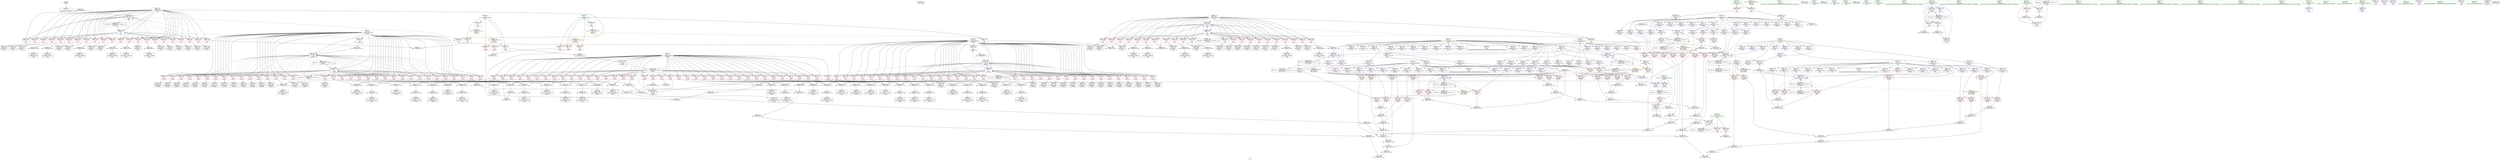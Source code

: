 digraph "SVFG" {
	label="SVFG";

	Node0x5574335ad0b0 [shape=record,color=grey,label="{NodeID: 0\nNullPtr}"];
	Node0x5574335ad0b0 -> Node0x5574335df2f0[style=solid];
	Node0x557433655080 [shape=record,color=black,label="{NodeID: 775\n712 = PHI()\n}"];
	Node0x5574336072f0 [shape=record,color=grey,label="{NodeID: 609\n691 = Binary(690, 68, )\n}"];
	Node0x5574336072f0 -> Node0x5574335fecb0[style=solid];
	Node0x5574335ebe90 [shape=record,color=red,label="{NodeID: 443\n529\<--468\n\<--j\nmain\n}"];
	Node0x5574335ebe90 -> Node0x5574335e50e0[style=solid];
	Node0x5574335ef3e0 [shape=record,color=red,label="{NodeID: 277\n106\<--41\n\<--k\n_Z4doitv\n}"];
	Node0x5574335ef3e0 -> Node0x55743360c570[style=solid];
	Node0x5574335e0590 [shape=record,color=black,label="{NodeID: 111\n511\<--510\nconv\<--\nmain\n}"];
	Node0x5574335e0590 -> Node0x55743360c9f0[style=solid];
	Node0x557433633ba0 [shape=record,color=yellow,style=double,label="{NodeID: 720\n18V_1 = ENCHI(MR_18V_0)\npts\{160000 \}\nFun[_Z4doitv]}"];
	Node0x557433633ba0 -> Node0x5574335e9d40[style=dashed];
	Node0x557433633ba0 -> Node0x5574335e9e10[style=dashed];
	Node0x557433633ba0 -> Node0x5574335e9ee0[style=dashed];
	Node0x557433633ba0 -> Node0x5574335e9fb0[style=dashed];
	Node0x557433602070 [shape=record,color=grey,label="{NodeID: 554\n674 = Binary(666, 673, )\n}"];
	Node0x557433602070 -> Node0x5574335feb10[style=solid];
	Node0x5574335e91e0 [shape=record,color=red,label="{NodeID: 388\n148\<--147\n\<--arrayidx48\n_Z4doitv\n}"];
	Node0x5574335e91e0 -> Node0x5574336066f0[style=solid];
	Node0x5574335e48e0 [shape=record,color=purple,label="{NodeID: 222\n286\<--20\narrayidx131\<--ysum\n_Z4doitv\n}"];
	Node0x5574335e48e0 -> Node0x5574335e9ba0[style=solid];
	Node0x5574335e1000 [shape=record,color=black,label="{NodeID: 56\n132\<--131\nidxprom38\<--sub37\n_Z4doitv\n}"];
	Node0x55743360c6f0 [shape=record,color=grey,label="{NodeID: 665\n504 = cmp(502, 503, )\n}"];
	Node0x5574335fe8a0 [shape=record,color=blue,label="{NodeID: 499\n556\<--550\narrayidx29\<--mul25\nmain\n}"];
	Node0x5574335fe8a0 -> Node0x5574335fd9d0[style=dashed];
	Node0x5574335fe8a0 -> Node0x5574335fe8a0[style=dashed];
	Node0x5574335fe8a0 -> Node0x55743362f270[style=dashed];
	Node0x5574335f2160 [shape=record,color=red,label="{NodeID: 333\n297\<--43\n\<--i\n_Z4doitv\n}"];
	Node0x5574335f2160 -> Node0x5574335e2860[style=solid];
	Node0x5574335e7a50 [shape=record,color=purple,label="{NodeID: 167\n416\<--11\narrayidx212\<--dt\n_Z4doitv\n}"];
	Node0x5574335abc70 [shape=record,color=green,label="{NodeID: 1\n5\<--1\n\<--dummyObj\nCan only get source location for instruction, argument, global var or function.}"];
	Node0x557433655180 [shape=record,color=black,label="{NodeID: 776\n477 = PHI()\n}"];
	Node0x557433607470 [shape=record,color=grey,label="{NodeID: 610\n686 = Binary(685, 68, )\n}"];
	Node0x557433607470 -> Node0x5574335febe0[style=solid];
	Node0x5574335ebf60 [shape=record,color=red,label="{NodeID: 444\n538\<--468\n\<--j\nmain\n}"];
	Node0x5574335ebf60 -> Node0x5574335e5280[style=solid];
	Node0x5574335ef4b0 [shape=record,color=red,label="{NodeID: 278\n129\<--41\n\<--k\n_Z4doitv\n}"];
	Node0x5574335ef4b0 -> Node0x557433605070[style=solid];
	Node0x5574335e0660 [shape=record,color=black,label="{NodeID: 112\n516\<--515\nconv10\<--\nmain\n}"];
	Node0x5574335e0660 -> Node0x557433601ef0[style=solid];
	Node0x557433633c80 [shape=record,color=yellow,style=double,label="{NodeID: 721\n20V_1 = ENCHI(MR_20V_0)\npts\{190000 \}\nFun[_Z4doitv]}"];
	Node0x557433633c80 -> Node0x5574335f4930[style=dashed];
	Node0x557433633c80 -> Node0x5574335f4a00[style=dashed];
	Node0x557433633c80 -> Node0x5574335e8ea0[style=dashed];
	Node0x557433633c80 -> Node0x5574335e8f70[style=dashed];
	Node0x5574336021f0 [shape=record,color=grey,label="{NodeID: 555\n380 = Binary(372, 379, )\n}"];
	Node0x5574336021f0 -> Node0x557433601170[style=solid];
	Node0x5574335e92b0 [shape=record,color=red,label="{NodeID: 389\n162\<--161\n\<--arrayidx57\n_Z4doitv\n}"];
	Node0x5574335e92b0 -> Node0x55743360a5f0[style=solid];
	Node0x5574335e49b0 [shape=record,color=purple,label="{NodeID: 223\n291\<--20\narrayidx134\<--ysum\n_Z4doitv\n}"];
	Node0x5574335e10d0 [shape=record,color=black,label="{NodeID: 57\n135\<--134\nidxprom40\<--\n_Z4doitv\n}"];
	Node0x55743360c870 [shape=record,color=grey,label="{NodeID: 666\n49 = cmp(47, 48, )\n}"];
	Node0x5574335fe970 [shape=record,color=blue,label="{NodeID: 500\n598\<--590\narrayidx55\<--add49\nmain\n}"];
	Node0x5574335fe970 -> Node0x5574335fd0e0[style=dashed];
	Node0x5574335fe970 -> Node0x5574335fd1b0[style=dashed];
	Node0x5574335fe970 -> Node0x5574335fd280[style=dashed];
	Node0x5574335fe970 -> Node0x5574335fe970[style=dashed];
	Node0x5574335fe970 -> Node0x55743362fd60[style=dashed];
	Node0x5574335f2230 [shape=record,color=red,label="{NodeID: 334\n305\<--43\n\<--i\n_Z4doitv\n}"];
	Node0x5574335f2230 -> Node0x5574336078f0[style=solid];
	Node0x5574335e7b20 [shape=record,color=purple,label="{NodeID: 168\n422\<--11\narrayidx216\<--dt\n_Z4doitv\n}"];
	Node0x5574335e7b20 -> Node0x5574335ea630[style=solid];
	Node0x5574335ac600 [shape=record,color=green,label="{NodeID: 2\n26\<--1\n.str\<--dummyObj\nGlob }"];
	Node0x557433655280 [shape=record,color=black,label="{NodeID: 777\n508 = PHI()\n}"];
	Node0x5574336075f0 [shape=record,color=grey,label="{NodeID: 611\n612 = Binary(611, 68, )\n}"];
	Node0x5574336075f0 -> Node0x5574335e6120[style=solid];
	Node0x5574335ec030 [shape=record,color=red,label="{NodeID: 445\n545\<--468\n\<--j\nmain\n}"];
	Node0x5574335ec030 -> Node0x5574335e5420[style=solid];
	Node0x5574335ef580 [shape=record,color=red,label="{NodeID: 279\n143\<--41\n\<--k\n_Z4doitv\n}"];
	Node0x5574335ef580 -> Node0x5574336060f0[style=solid];
	Node0x5574335e0730 [shape=record,color=black,label="{NodeID: 113\n520\<--519\nidxprom\<--\nmain\n}"];
	Node0x557433633d60 [shape=record,color=yellow,style=double,label="{NodeID: 722\n22V_1 = ENCHI(MR_22V_0)\npts\{220000 \}\nFun[_Z4doitv]}"];
	Node0x557433633d60 -> Node0x5574335e9a00[style=dashed];
	Node0x557433633d60 -> Node0x5574335e9ad0[style=dashed];
	Node0x557433633d60 -> Node0x5574335e9ba0[style=dashed];
	Node0x557433633d60 -> Node0x5574335e9c70[style=dashed];
	Node0x557433602370 [shape=record,color=grey,label="{NodeID: 556\n119 = Binary(111, 118, )\n}"];
	Node0x557433602370 -> Node0x557433607d70[style=solid];
	Node0x5574335e9380 [shape=record,color=red,label="{NodeID: 390\n176\<--175\n\<--arrayidx64\n_Z4doitv\n}"];
	Node0x5574335e9380 -> Node0x55743360c3f0[style=solid];
	Node0x5574335e4a80 [shape=record,color=purple,label="{NodeID: 224\n294\<--20\narrayidx136\<--ysum\n_Z4doitv\n}"];
	Node0x5574335e4a80 -> Node0x5574335e9c70[style=solid];
	Node0x5574335e11a0 [shape=record,color=black,label="{NodeID: 58\n140\<--139\nidxprom43\<--\n_Z4doitv\n}"];
	Node0x55743360c9f0 [shape=record,color=grey,label="{NodeID: 667\n512 = cmp(511, 513, )\n}"];
	Node0x5574335fea40 [shape=record,color=blue,label="{NodeID: 501\n640\<--632\narrayidx82\<--add76\nmain\n}"];
	Node0x5574335fea40 -> Node0x5574335fd420[style=dashed];
	Node0x5574335fea40 -> Node0x5574335fd4f0[style=dashed];
	Node0x5574335fea40 -> Node0x5574335fd5c0[style=dashed];
	Node0x5574335fea40 -> Node0x5574335fea40[style=dashed];
	Node0x5574335fea40 -> Node0x55743362f360[style=dashed];
	Node0x5574335f2300 [shape=record,color=red,label="{NodeID: 335\n316\<--43\n\<--i\n_Z4doitv\n}"];
	Node0x5574335f2300 -> Node0x5574335e2ba0[style=solid];
	Node0x5574335e7bf0 [shape=record,color=purple,label="{NodeID: 169\n521\<--11\narrayidx\<--dt\nmain\n}"];
	Node0x5574335ac6f0 [shape=record,color=green,label="{NodeID: 3\n28\<--1\n.str.1\<--dummyObj\nGlob }"];
	Node0x557433655380 [shape=record,color=black,label="{NodeID: 778\n694 = PHI(38, )\n}"];
	Node0x557433655380 -> Node0x5574335fed80[style=solid];
	Node0x557433607770 [shape=record,color=grey,label="{NodeID: 612\n296 = Binary(288, 295, )\n}"];
	Node0x557433607770 -> Node0x5574336054f0[style=solid];
	Node0x5574335ec100 [shape=record,color=red,label="{NodeID: 446\n549\<--468\n\<--j\nmain\n}"];
	Node0x5574335ec100 -> Node0x5574336069f0[style=solid];
	Node0x5574335ef650 [shape=record,color=red,label="{NodeID: 280\n151\<--41\n\<--k\n_Z4doitv\n}"];
	Node0x5574335ef650 -> Node0x557433606ff0[style=solid];
	Node0x5574335e0800 [shape=record,color=black,label="{NodeID: 114\n523\<--522\nidxprom11\<--\nmain\n}"];
	Node0x557433633e40 [shape=record,color=yellow,style=double,label="{NodeID: 723\n24V_1 = ENCHI(MR_24V_0)\npts\{250000 \}\nFun[_Z4doitv]}"];
	Node0x557433633e40 -> Node0x5574335e9380[style=dashed];
	Node0x557433633e40 -> Node0x5574335e9450[style=dashed];
	Node0x557433633e40 -> Node0x5574335e9520[style=dashed];
	Node0x557433633e40 -> Node0x5574335e95f0[style=dashed];
	Node0x557433633e40 -> Node0x5574335ea080[style=dashed];
	Node0x557433633e40 -> Node0x5574335ea150[style=dashed];
	Node0x557433633e40 -> Node0x5574335ea220[style=dashed];
	Node0x557433633e40 -> Node0x5574335ea2f0[style=dashed];
	Node0x5574336024f0 [shape=record,color=grey,label="{NodeID: 557\n204 = Binary(196, 203, )\n}"];
	Node0x5574336024f0 -> Node0x557433603b70[style=solid];
	Node0x5574335e9450 [shape=record,color=red,label="{NodeID: 391\n185\<--184\n\<--arrayidx69\n_Z4doitv\n}"];
	Node0x5574335e9450 -> Node0x55743360c3f0[style=solid];
	Node0x5574335e4b50 [shape=record,color=purple,label="{NodeID: 225\n645\<--20\narrayidx85\<--ysum\nmain\n}"];
	Node0x5574335e1270 [shape=record,color=black,label="{NodeID: 59\n146\<--145\nidxprom47\<--sub46\n_Z4doitv\n}"];
	Node0x55743360cb70 [shape=record,color=grey,label="{NodeID: 668\n256 = cmp(164, 255, )\n}"];
	Node0x5574335feb10 [shape=record,color=blue,label="{NodeID: 502\n682\<--674\narrayidx109\<--add103\nmain\n}"];
	Node0x5574335feb10 -> Node0x5574335fd760[style=dashed];
	Node0x5574335feb10 -> Node0x5574335fd830[style=dashed];
	Node0x5574335feb10 -> Node0x5574335fd900[style=dashed];
	Node0x5574335feb10 -> Node0x5574335feb10[style=dashed];
	Node0x5574335feb10 -> Node0x55743362f860[style=dashed];
	Node0x5574335f23d0 [shape=record,color=red,label="{NodeID: 336\n327\<--43\n\<--i\n_Z4doitv\n}"];
	Node0x5574335f23d0 -> Node0x557433608970[style=solid];
	Node0x5574335e7cc0 [shape=record,color=purple,label="{NodeID: 170\n524\<--11\narrayidx12\<--dt\nmain\n}"];
	Node0x5574335e7cc0 -> Node0x5574335fe700[style=solid];
	Node0x5574335ad470 [shape=record,color=green,label="{NodeID: 4\n30\<--1\n.str.2\<--dummyObj\nGlob }"];
	Node0x557433655570 [shape=record,color=black,label="{NodeID: 779\n703 = PHI()\n}"];
	Node0x5574336078f0 [shape=record,color=grey,label="{NodeID: 613\n307 = Binary(305, 306, )\n}"];
	Node0x5574336078f0 -> Node0x557433607a70[style=solid];
	Node0x5574335ec1d0 [shape=record,color=red,label="{NodeID: 447\n554\<--468\n\<--j\nmain\n}"];
	Node0x5574335ec1d0 -> Node0x5574335e55c0[style=solid];
	Node0x5574335ef720 [shape=record,color=red,label="{NodeID: 281\n157\<--41\n\<--k\n_Z4doitv\n}"];
	Node0x5574335ef720 -> Node0x557433609ff0[style=solid];
	Node0x5574335e08d0 [shape=record,color=black,label="{NodeID: 115\n527\<--526\nidxprom13\<--\nmain\n}"];
	Node0x557433633f20 [shape=record,color=yellow,style=double,label="{NodeID: 724\n2V_1 = ENCHI(MR_2V_0)\npts\{6 \}\nFun[main]|{|<s1>7}}"];
	Node0x557433633f20 -> Node0x5574335eea20[style=dashed];
	Node0x557433633f20:s1 -> Node0x557433632a60[style=dashed,color=red];
	Node0x557433602670 [shape=record,color=grey,label="{NodeID: 558\n223 = Binary(212, 222, )\n}"];
	Node0x557433602670 -> Node0x557433604a70[style=solid];
	Node0x5574335e9520 [shape=record,color=red,label="{NodeID: 392\n195\<--194\n\<--arrayidx75\n_Z4doitv\n}"];
	Node0x5574335e9520 -> Node0x557433601bf0[style=solid];
	Node0x5574335e4c20 [shape=record,color=purple,label="{NodeID: 226\n648\<--20\narrayidx87\<--ysum\nmain\n}"];
	Node0x5574335e4c20 -> Node0x5574335fd760[style=solid];
	Node0x5574335e1340 [shape=record,color=black,label="{NodeID: 60\n154\<--153\nidxprom52\<--sub51\n_Z4doitv\n}"];
	Node0x55743360ccf0 [shape=record,color=grey,label="{NodeID: 669\n432 = cmp(341, 431, )\n}"];
	Node0x5574335febe0 [shape=record,color=blue,label="{NodeID: 503\n468\<--686\nj\<--inc\nmain\n}"];
	Node0x5574335febe0 -> Node0x5574335ebcf0[style=dashed];
	Node0x5574335febe0 -> Node0x5574335ebdc0[style=dashed];
	Node0x5574335febe0 -> Node0x5574335ebe90[style=dashed];
	Node0x5574335febe0 -> Node0x5574335ebf60[style=dashed];
	Node0x5574335febe0 -> Node0x5574335ec030[style=dashed];
	Node0x5574335febe0 -> Node0x5574335ec100[style=dashed];
	Node0x5574335febe0 -> Node0x5574335ec1d0[style=dashed];
	Node0x5574335febe0 -> Node0x5574335ec2a0[style=dashed];
	Node0x5574335febe0 -> Node0x5574335ec370[style=dashed];
	Node0x5574335febe0 -> Node0x5574335ec440[style=dashed];
	Node0x5574335febe0 -> Node0x5574335ec510[style=dashed];
	Node0x5574335febe0 -> Node0x5574335ec5e0[style=dashed];
	Node0x5574335febe0 -> Node0x5574335ec6b0[style=dashed];
	Node0x5574335febe0 -> Node0x5574335ec780[style=dashed];
	Node0x5574335febe0 -> Node0x5574335ec850[style=dashed];
	Node0x5574335febe0 -> Node0x5574335ec920[style=dashed];
	Node0x5574335febe0 -> Node0x5574335ec9f0[style=dashed];
	Node0x5574335febe0 -> Node0x5574335ecac0[style=dashed];
	Node0x5574335febe0 -> Node0x5574335ecb90[style=dashed];
	Node0x5574335febe0 -> Node0x5574335ecc60[style=dashed];
	Node0x5574335febe0 -> Node0x5574335ecd30[style=dashed];
	Node0x5574335febe0 -> Node0x5574335ece00[style=dashed];
	Node0x5574335febe0 -> Node0x5574335fcb30[style=dashed];
	Node0x5574335febe0 -> Node0x5574335fe630[style=dashed];
	Node0x5574335febe0 -> Node0x5574335febe0[style=dashed];
	Node0x5574335febe0 -> Node0x557433629f60[style=dashed];
	Node0x5574335f24a0 [shape=record,color=red,label="{NodeID: 337\n342\<--43\n\<--i\n_Z4doitv\n}"];
	Node0x5574335f24a0 -> Node0x55743360a170[style=solid];
	Node0x5574335e7d90 [shape=record,color=purple,label="{NodeID: 171\n528\<--11\narrayidx14\<--dt\nmain\n}"];
	Node0x5574335ac450 [shape=record,color=green,label="{NodeID: 5\n32\<--1\n.str.3\<--dummyObj\nGlob }"];
	Node0x557433607a70 [shape=record,color=grey,label="{NodeID: 614\n308 = Binary(307, 68, )\n}"];
	Node0x557433607a70 -> Node0x5574335e2a00[style=solid];
	Node0x5574335ec2a0 [shape=record,color=red,label="{NodeID: 448\n562\<--468\n\<--j\nmain\n}"];
	Node0x5574335ec2a0 -> Node0x5574335e5760[style=solid];
	Node0x5574335ef7f0 [shape=record,color=red,label="{NodeID: 282\n167\<--41\n\<--k\n_Z4doitv\n}"];
	Node0x5574335ef7f0 -> Node0x55743360b370[style=solid];
	Node0x5574335e50e0 [shape=record,color=black,label="{NodeID: 116\n530\<--529\nidxprom15\<--\nmain\n}"];
	Node0x557433634030 [shape=record,color=yellow,style=double,label="{NodeID: 725\n4V_1 = ENCHI(MR_4V_0)\npts\{8 \}\nFun[main]|{|<s1>7}}"];
	Node0x557433634030 -> Node0x5574335eed60[style=dashed];
	Node0x557433634030:s1 -> Node0x557433633580[style=dashed,color=red];
	Node0x5574336027f0 [shape=record,color=grey,label="{NodeID: 559\n666 = Binary(658, 665, )\n}"];
	Node0x5574336027f0 -> Node0x557433602070[style=solid];
	Node0x5574335e95f0 [shape=record,color=red,label="{NodeID: 393\n203\<--202\n\<--arrayidx80\n_Z4doitv\n}"];
	Node0x5574335e95f0 -> Node0x5574336024f0[style=solid];
	Node0x5574335e4cf0 [shape=record,color=purple,label="{NodeID: 227\n652\<--20\narrayidx89\<--ysum\nmain\n}"];
	Node0x5574335e1410 [shape=record,color=black,label="{NodeID: 61\n160\<--159\nidxprom56\<--sub55\n_Z4doitv\n}"];
	Node0x55743360ce70 [shape=record,color=grey,label="{NodeID: 670\n697 = cmp(696, 450, )\n}"];
	Node0x5574335fecb0 [shape=record,color=blue,label="{NodeID: 504\n466\<--691\ni\<--inc111\nmain\n}"];
	Node0x5574335fecb0 -> Node0x5574335eaa40[style=dashed];
	Node0x5574335fecb0 -> Node0x5574335eab10[style=dashed];
	Node0x5574335fecb0 -> Node0x5574335eabe0[style=dashed];
	Node0x5574335fecb0 -> Node0x5574335eacb0[style=dashed];
	Node0x5574335fecb0 -> Node0x5574335ead80[style=dashed];
	Node0x5574335fecb0 -> Node0x5574335eae50[style=dashed];
	Node0x5574335fecb0 -> Node0x5574335eaf20[style=dashed];
	Node0x5574335fecb0 -> Node0x5574335eaff0[style=dashed];
	Node0x5574335fecb0 -> Node0x5574335eb0c0[style=dashed];
	Node0x5574335fecb0 -> Node0x5574335eb190[style=dashed];
	Node0x5574335fecb0 -> Node0x5574335eb260[style=dashed];
	Node0x5574335fecb0 -> Node0x5574335eb330[style=dashed];
	Node0x5574335fecb0 -> Node0x5574335eb400[style=dashed];
	Node0x5574335fecb0 -> Node0x5574335eb4d0[style=dashed];
	Node0x5574335fecb0 -> Node0x5574335eb5a0[style=dashed];
	Node0x5574335fecb0 -> Node0x5574335eb670[style=dashed];
	Node0x5574335fecb0 -> Node0x5574335eb740[style=dashed];
	Node0x5574335fecb0 -> Node0x5574335eb810[style=dashed];
	Node0x5574335fecb0 -> Node0x5574335eb8e0[style=dashed];
	Node0x5574335fecb0 -> Node0x5574335eb9b0[style=dashed];
	Node0x5574335fecb0 -> Node0x5574335eba80[style=dashed];
	Node0x5574335fecb0 -> Node0x5574335ebb50[style=dashed];
	Node0x5574335fecb0 -> Node0x5574335ebc20[style=dashed];
	Node0x5574335fecb0 -> Node0x5574335fecb0[style=dashed];
	Node0x5574335fecb0 -> Node0x557433629a60[style=dashed];
	Node0x5574335f2570 [shape=record,color=red,label="{NodeID: 338\n353\<--43\n\<--i\n_Z4doitv\n}"];
	Node0x5574335f2570 -> Node0x55743360b4f0[style=solid];
	Node0x5574335e7e60 [shape=record,color=purple,label="{NodeID: 172\n531\<--11\narrayidx16\<--dt\nmain\n}"];
	Node0x5574335e7e60 -> Node0x5574335fcf40[style=solid];
	Node0x5574335ad550 [shape=record,color=green,label="{NodeID: 6\n34\<--1\n.str.4\<--dummyObj\nGlob }"];
	Node0x557433607bf0 [shape=record,color=grey,label="{NodeID: 615\n601 = Binary(600, 68, )\n}"];
	Node0x557433607bf0 -> Node0x5574335e5eb0[style=solid];
	Node0x5574335ec370 [shape=record,color=red,label="{NodeID: 449\n569\<--468\n\<--j\nmain\n}"];
	Node0x5574335ec370 -> Node0x557433602c70[style=solid];
	Node0x5574335ef8c0 [shape=record,color=red,label="{NodeID: 283\n172\<--41\n\<--k\n_Z4doitv\n}"];
	Node0x5574335ef8c0 -> Node0x55743360b670[style=solid];
	Node0x5574335e51b0 [shape=record,color=black,label="{NodeID: 117\n536\<--535\nidxprom17\<--\nmain\n}"];
	Node0x557433602970 [shape=record,color=grey,label="{NodeID: 560\n430 = Binary(429, 68, )\n}"];
	Node0x557433602970 -> Node0x5574336063f0[style=solid];
	Node0x5574335e96c0 [shape=record,color=red,label="{NodeID: 394\n211\<--210\n\<--arrayidx85\n_Z4doitv\n}"];
	Node0x5574335e96c0 -> Node0x557433603b70[style=solid];
	Node0x5574335e4dc0 [shape=record,color=purple,label="{NodeID: 228\n656\<--20\narrayidx92\<--ysum\nmain\n}"];
	Node0x5574335e4dc0 -> Node0x5574335fd830[style=solid];
	Node0x5574335e14e0 [shape=record,color=black,label="{NodeID: 62\n169\<--168\nidxprom60\<--add59\n_Z4doitv\n}"];
	Node0x55743360cff0 [shape=record,color=grey,label="{NodeID: 671\n79 = cmp(77, 78, )\n}"];
	Node0x5574335fed80 [shape=record,color=blue,label="{NodeID: 505\n472\<--694\nans\<--call113\nmain\n}"];
	Node0x5574335fed80 -> Node0x5574335fcda0[style=dashed];
	Node0x5574335fed80 -> Node0x5574335fce70[style=dashed];
	Node0x5574335fed80 -> Node0x55743362a460[style=dashed];
	Node0x5574335f2640 [shape=record,color=red,label="{NodeID: 339\n363\<--43\n\<--i\n_Z4doitv\n}"];
	Node0x5574335f2640 -> Node0x5574335dfb00[style=solid];
	Node0x5574335e7f30 [shape=record,color=purple,label="{NodeID: 173\n544\<--11\narrayidx22\<--dt\nmain\n}"];
	Node0x5574335ad6b0 [shape=record,color=green,label="{NodeID: 7\n60\<--1\n\<--dummyObj\nCan only get source location for instruction, argument, global var or function.}"];
	Node0x557433607d70 [shape=record,color=grey,label="{NodeID: 616\n127 = Binary(119, 126, )\n}"];
	Node0x557433607d70 -> Node0x557433605c70[style=solid];
	Node0x5574335ec440 [shape=record,color=red,label="{NodeID: 450\n578\<--468\n\<--j\nmain\n}"];
	Node0x5574335ec440 -> Node0x5574335e5aa0[style=solid];
	Node0x5574335ef990 [shape=record,color=red,label="{NodeID: 284\n178\<--41\n\<--k\n_Z4doitv\n}"];
	Node0x5574335ef990 -> Node0x55743360baf0[style=solid];
	Node0x5574335e5280 [shape=record,color=black,label="{NodeID: 118\n539\<--538\nidxprom19\<--\nmain\n}"];
	Node0x557433602af0 [shape=record,color=grey,label="{NodeID: 561\n429 = Binary(427, 428, )\n}"];
	Node0x557433602af0 -> Node0x557433602970[style=solid];
	Node0x5574335e9790 [shape=record,color=red,label="{NodeID: 395\n222\<--221\n\<--arrayidx92\n_Z4doitv\n}"];
	Node0x5574335e9790 -> Node0x557433602670[style=solid];
	Node0x5574335e4e90 [shape=record,color=purple,label="{NodeID: 229\n661\<--20\narrayidx95\<--ysum\nmain\n}"];
	Node0x5574335e15b0 [shape=record,color=black,label="{NodeID: 63\n174\<--173\nidxprom63\<--add62\n_Z4doitv\n}"];
	Node0x55743360d170 [shape=record,color=grey,label="{NodeID: 672\n498 = cmp(496, 497, )\n}"];
	Node0x5574335fee50 [shape=record,color=blue,label="{NodeID: 506\n464\<--700\nct\<--inc115\nmain\n}"];
	Node0x5574335fee50 -> Node0x557433629560[style=dashed];
	Node0x5574335f2710 [shape=record,color=red,label="{NodeID: 340\n373\<--43\n\<--i\n_Z4doitv\n}"];
	Node0x5574335f2710 -> Node0x5574335dfca0[style=solid];
	Node0x5574335e8000 [shape=record,color=purple,label="{NodeID: 174\n547\<--11\narrayidx24\<--dt\nmain\n}"];
	Node0x5574335e8000 -> Node0x5574335fd010[style=solid];
	Node0x5574335ac270 [shape=record,color=green,label="{NodeID: 8\n68\<--1\n\<--dummyObj\nCan only get source location for instruction, argument, global var or function.}"];
	Node0x557433607ef0 [shape=record,color=grey,label="{NodeID: 617\n260 = Binary(258, 259, )\n}"];
	Node0x557433607ef0 -> Node0x5574335e21e0[style=solid];
	Node0x5574335ec510 [shape=record,color=red,label="{NodeID: 451\n586\<--468\n\<--j\nmain\n}"];
	Node0x5574335ec510 -> Node0x5574335e5c40[style=solid];
	Node0x5574335efa60 [shape=record,color=red,label="{NodeID: 285\n191\<--41\n\<--k\n_Z4doitv\n}"];
	Node0x5574335efa60 -> Node0x5574336015f0[style=solid];
	Node0x5574335e5350 [shape=record,color=black,label="{NodeID: 119\n543\<--542\nidxprom21\<--\nmain\n}"];
	Node0x557433602c70 [shape=record,color=grey,label="{NodeID: 562\n570 = Binary(569, 68, )\n}"];
	Node0x557433602c70 -> Node0x5574335e5900[style=solid];
	Node0x5574335e9860 [shape=record,color=red,label="{NodeID: 396\n233\<--232\n\<--arrayidx99\n_Z4doitv\n}"];
	Node0x5574335e9860 -> Node0x557433604a70[style=solid];
	Node0x5574335e4f60 [shape=record,color=purple,label="{NodeID: 230\n664\<--20\narrayidx97\<--ysum\nmain\n}"];
	Node0x5574335e4f60 -> Node0x5574335fd900[style=solid];
	Node0x5574335e1680 [shape=record,color=black,label="{NodeID: 64\n180\<--179\nidxprom66\<--add65\n_Z4doitv\n}"];
	Node0x55743360d2f0 [shape=record,color=grey,label="{NodeID: 673\n59 = cmp(58, 60, )\n}"];
	Node0x5574335fef20 [shape=record,color=blue,label="{NodeID: 507\n464\<--708\nct\<--inc117\nmain\n}"];
	Node0x5574335fef20 -> Node0x557433629560[style=dashed];
	Node0x5574335f27e0 [shape=record,color=red,label="{NodeID: 341\n381\<--43\n\<--i\n_Z4doitv\n}"];
	Node0x5574335f27e0 -> Node0x5574335dfe40[style=solid];
	Node0x5574335e80d0 [shape=record,color=purple,label="{NodeID: 175\n585\<--11\narrayidx46\<--dt\nmain\n}"];
	Node0x5574335ac300 [shape=record,color=green,label="{NodeID: 9\n165\<--1\n\<--dummyObj\nCan only get source location for instruction, argument, global var or function.}"];
	Node0x557433608070 [shape=record,color=grey,label="{NodeID: 618\n94 = Binary(92, 93, )\n}"];
	Node0x557433608070 -> Node0x5574335e0980[style=solid];
	Node0x5574335ec5e0 [shape=record,color=red,label="{NodeID: 452\n595\<--468\n\<--j\nmain\n}"];
	Node0x5574335ec5e0 -> Node0x557433605370[style=solid];
	Node0x5574335efb30 [shape=record,color=red,label="{NodeID: 286\n214\<--41\n\<--k\n_Z4doitv\n}"];
	Node0x5574335efb30 -> Node0x5574336036f0[style=solid];
	Node0x5574335e5420 [shape=record,color=black,label="{NodeID: 120\n546\<--545\nidxprom23\<--\nmain\n}"];
	Node0x557433602df0 [shape=record,color=grey,label="{NodeID: 563\n427 = Binary(425, 426, )\n}"];
	Node0x557433602df0 -> Node0x557433602af0[style=solid];
	Node0x5574335e9930 [shape=record,color=red,label="{NodeID: 397\n247\<--246\n\<--arrayidx108\n_Z4doitv\n}"];
	Node0x5574335e9930 -> Node0x5574336057f0[style=solid];
	Node0x5574335ecec0 [shape=record,color=purple,label="{NodeID: 231\n678\<--20\narrayidx106\<--ysum\nmain\n}"];
	Node0x5574335e1750 [shape=record,color=black,label="{NodeID: 65\n183\<--182\nidxprom68\<--\n_Z4doitv\n}"];
	Node0x55743360d470 [shape=record,color=grey,label="{NodeID: 674\n482 = cmp(481, 5, )\n}"];
	Node0x5574335feff0 [shape=record,color=blue,label="{NodeID: 508\n462\<--716\nt\<--dec\nmain\n}"];
	Node0x5574335feff0 -> Node0x557433629060[style=dashed];
	Node0x5574335f28b0 [shape=record,color=red,label="{NodeID: 342\n389\<--43\n\<--i\n_Z4doitv\n}"];
	Node0x5574335f28b0 -> Node0x5574336018f0[style=solid];
	Node0x5574335e81a0 [shape=record,color=purple,label="{NodeID: 176\n588\<--11\narrayidx48\<--dt\nmain\n}"];
	Node0x5574335e81a0 -> Node0x5574335fd350[style=solid];
	Node0x5574335dd530 [shape=record,color=green,label="{NodeID: 10\n450\<--1\n\<--dummyObj\nCan only get source location for instruction, argument, global var or function.}"];
	Node0x5574336081f0 [shape=record,color=grey,label="{NodeID: 619\n592 = Binary(591, 68, )\n}"];
	Node0x5574336081f0 -> Node0x5574335e5d10[style=solid];
	Node0x5574335ec6b0 [shape=record,color=red,label="{NodeID: 453\n604\<--468\n\<--j\nmain\n}"];
	Node0x5574335ec6b0 -> Node0x5574335e5f80[style=solid];
	Node0x5574335efc00 [shape=record,color=red,label="{NodeID: 287\n228\<--41\n\<--k\n_Z4doitv\n}"];
	Node0x5574335efc00 -> Node0x557433603e70[style=solid];
	Node0x5574335e54f0 [shape=record,color=black,label="{NodeID: 121\n552\<--551\nidxprom26\<--\nmain\n}"];
	Node0x557433602f70 [shape=record,color=grey,label="{NodeID: 564\n244 = Binary(243, 68, )\n}"];
	Node0x557433602f70 -> Node0x5574335e2110[style=solid];
	Node0x5574335e9a00 [shape=record,color=red,label="{NodeID: 398\n268\<--267\n\<--arrayidx120\n_Z4doitv\n}"];
	Node0x5574335e9a00 -> Node0x557433609870[style=solid];
	Node0x5574335ecf50 [shape=record,color=purple,label="{NodeID: 232\n682\<--20\narrayidx109\<--ysum\nmain\n}"];
	Node0x5574335ecf50 -> Node0x5574335feb10[style=solid];
	Node0x5574335e1820 [shape=record,color=black,label="{NodeID: 66\n188\<--187\nidxprom71\<--\n_Z4doitv\n}"];
	Node0x55743360d5f0 [shape=record,color=grey,label="{NodeID: 675\n70 = cmp(67, 69, )\n}"];
	Node0x5574335f2980 [shape=record,color=red,label="{NodeID: 343\n400\<--43\n\<--i\n_Z4doitv\n}"];
	Node0x5574335f2980 -> Node0x5574335e0180[style=solid];
	Node0x5574335e8270 [shape=record,color=purple,label="{NodeID: 177\n122\<--13\narrayidx32\<--x\n_Z4doitv\n}"];
	Node0x5574335dd5c0 [shape=record,color=green,label="{NodeID: 11\n487\<--1\n\<--dummyObj\nCan only get source location for instruction, argument, global var or function.}"];
	Node0x557433608370 [shape=record,color=grey,label="{NodeID: 620\n315 = Binary(304, 314, )\n}"];
	Node0x557433608370 -> Node0x5574336087f0[style=solid];
	Node0x5574335ec780 [shape=record,color=red,label="{NodeID: 454\n611\<--468\n\<--j\nmain\n}"];
	Node0x5574335ec780 -> Node0x5574336075f0[style=solid];
	Node0x5574335efcd0 [shape=record,color=red,label="{NodeID: 288\n236\<--41\n\<--k\n_Z4doitv\n}"];
	Node0x5574335efcd0 -> Node0x5574336045f0[style=solid];
	Node0x5574335e55c0 [shape=record,color=black,label="{NodeID: 122\n555\<--554\nidxprom28\<--\nmain\n}"];
	Node0x557433634570 [shape=record,color=yellow,style=double,label="{NodeID: 731\n38V_1 = ENCHI(MR_38V_0)\npts\{471 \}\nFun[main]}"];
	Node0x557433634570 -> Node0x5574335fcc00[style=dashed];
	Node0x557433634570 -> Node0x5574335fccd0[style=dashed];
	Node0x5574336030f0 [shape=record,color=grey,label="{NodeID: 565\n243 = Binary(241, 242, )\n}"];
	Node0x5574336030f0 -> Node0x557433602f70[style=solid];
	Node0x5574335e9ad0 [shape=record,color=red,label="{NodeID: 399\n277\<--276\n\<--arrayidx125\n_Z4doitv\n}"];
	Node0x5574335e9ad0 -> Node0x557433609870[style=solid];
	Node0x5574335ed020 [shape=record,color=purple,label="{NodeID: 233\n170\<--23\narrayidx61\<--sum\n_Z4doitv\n}"];
	Node0x5574335e18f0 [shape=record,color=black,label="{NodeID: 67\n193\<--192\nidxprom74\<--add73\n_Z4doitv\n}"];
	Node0x5574335f2a50 [shape=record,color=red,label="{NodeID: 344\n411\<--43\n\<--i\n_Z4doitv\n}"];
	Node0x5574335f2a50 -> Node0x557433604bf0[style=solid];
	Node0x5574335e8340 [shape=record,color=purple,label="{NodeID: 178\n125\<--13\narrayidx34\<--x\n_Z4doitv\n}"];
	Node0x5574335e8340 -> Node0x5574335e9040[style=solid];
	Node0x5574335ac7e0 [shape=record,color=green,label="{NodeID: 12\n488\<--1\n\<--dummyObj\nCan only get source location for instruction, argument, global var or function.}"];
	Node0x5574336084f0 [shape=record,color=grey,label="{NodeID: 621\n582 = Binary(574, 581, )\n}"];
	Node0x5574336084f0 -> Node0x557433608670[style=solid];
	Node0x5574335ec850 [shape=record,color=red,label="{NodeID: 455\n620\<--468\n\<--j\nmain\n}"];
	Node0x5574335ec850 -> Node0x5574335e62c0[style=solid];
	Node0x5574335efda0 [shape=record,color=red,label="{NodeID: 289\n242\<--41\n\<--k\n_Z4doitv\n}"];
	Node0x5574335efda0 -> Node0x5574336030f0[style=solid];
	Node0x5574335e5690 [shape=record,color=black,label="{NodeID: 123\n560\<--559\nidxprom30\<--add\nmain\n}"];
	Node0x557433603270 [shape=record,color=grey,label="{NodeID: 566\n251 = Binary(249, 250, )\n}"];
	Node0x557433603270 -> Node0x557433605df0[style=solid];
	Node0x5574335e9ba0 [shape=record,color=red,label="{NodeID: 400\n287\<--286\n\<--arrayidx131\n_Z4doitv\n}"];
	Node0x5574335e9ba0 -> Node0x557433607170[style=solid];
	Node0x5574335ed0f0 [shape=record,color=purple,label="{NodeID: 234\n175\<--23\narrayidx64\<--sum\n_Z4doitv\n}"];
	Node0x5574335ed0f0 -> Node0x5574335e9380[style=solid];
	Node0x5574335e19c0 [shape=record,color=black,label="{NodeID: 68\n198\<--197\nidxprom77\<--\n_Z4doitv\n}"];
	Node0x5574335f2b20 [shape=record,color=red,label="{NodeID: 345\n443\<--43\n\<--i\n_Z4doitv\n}"];
	Node0x5574335f2b20 -> Node0x557433606e70[style=solid];
	Node0x5574335e8410 [shape=record,color=purple,label="{NodeID: 179\n133\<--13\narrayidx39\<--x\n_Z4doitv\n}"];
	Node0x5574335ac8b0 [shape=record,color=green,label="{NodeID: 13\n489\<--1\n\<--dummyObj\nCan only get source location for instruction, argument, global var or function.}"];
	Node0x557433608670 [shape=record,color=grey,label="{NodeID: 622\n590 = Binary(582, 589, )\n}"];
	Node0x557433608670 -> Node0x5574335fe970[style=solid];
	Node0x5574335ec920 [shape=record,color=red,label="{NodeID: 456\n628\<--468\n\<--j\nmain\n}"];
	Node0x5574335ec920 -> Node0x5574335e6460[style=solid];
	Node0x5574335efe70 [shape=record,color=red,label="{NodeID: 290\n252\<--41\n\<--k\n_Z4doitv\n}"];
	Node0x5574335efe70 -> Node0x557433605df0[style=solid];
	Node0x5574335e5760 [shape=record,color=black,label="{NodeID: 124\n563\<--562\nidxprom32\<--\nmain\n}"];
	Node0x5574336033f0 [shape=record,color=grey,label="{NodeID: 567\n424 = Binary(410, 423, )\n}"];
	Node0x5574336033f0 -> Node0x5574336063f0[style=solid];
	Node0x5574335e9c70 [shape=record,color=red,label="{NodeID: 401\n295\<--294\n\<--arrayidx136\n_Z4doitv\n}"];
	Node0x5574335e9c70 -> Node0x557433607770[style=solid];
	Node0x5574335ed1c0 [shape=record,color=purple,label="{NodeID: 235\n181\<--23\narrayidx67\<--sum\n_Z4doitv\n}"];
	Node0x5574335e1a90 [shape=record,color=black,label="{NodeID: 69\n201\<--200\nidxprom79\<--\n_Z4doitv\n}"];
	Node0x5574335f2bf0 [shape=record,color=red,label="{NodeID: 346\n74\<--45\n\<--j\n_Z4doitv\n}"];
	Node0x5574335f2bf0 -> Node0x55743360b070[style=solid];
	Node0x5574335e84e0 [shape=record,color=purple,label="{NodeID: 180\n136\<--13\narrayidx41\<--x\n_Z4doitv\n}"];
	Node0x5574335e84e0 -> Node0x5574335e9110[style=solid];
	Node0x5574335abeb0 [shape=record,color=green,label="{NodeID: 14\n513\<--1\n\<--dummyObj\nCan only get source location for instruction, argument, global var or function.}"];
	Node0x5574336087f0 [shape=record,color=grey,label="{NodeID: 623\n326 = Binary(315, 325, )\n}"];
	Node0x5574336087f0 -> Node0x55743360ad70[style=solid];
	Node0x5574335ec9f0 [shape=record,color=red,label="{NodeID: 457\n637\<--468\n\<--j\nmain\n}"];
	Node0x5574335ec9f0 -> Node0x55743360c270[style=solid];
	Node0x5574335eff40 [shape=record,color=red,label="{NodeID: 291\n259\<--41\n\<--k\n_Z4doitv\n}"];
	Node0x5574335eff40 -> Node0x557433607ef0[style=solid];
	Node0x5574335e5830 [shape=record,color=black,label="{NodeID: 125\n567\<--566\nidxprom34\<--\nmain\n}"];
	Node0x557433603570 [shape=record,color=grey,label="{NodeID: 568\n574 = Binary(565, 573, )\n}"];
	Node0x557433603570 -> Node0x5574336084f0[style=solid];
	Node0x5574335e9d40 [shape=record,color=red,label="{NodeID: 402\n303\<--302\n\<--arrayidx141\n_Z4doitv\n}"];
	Node0x5574335e9d40 -> Node0x5574336054f0[style=solid];
	Node0x5574335ed290 [shape=record,color=purple,label="{NodeID: 236\n184\<--23\narrayidx69\<--sum\n_Z4doitv\n}"];
	Node0x5574335ed290 -> Node0x5574335e9450[style=solid];
	Node0x5574335e1b60 [shape=record,color=black,label="{NodeID: 70\n206\<--205\nidxprom82\<--\n_Z4doitv\n}"];
	Node0x557433628160 [shape=record,color=black,label="{NodeID: 679\nMR_6V_3 = PHI(MR_6V_4, MR_6V_2, )\npts\{40 \}\n}"];
	Node0x557433628160 -> Node0x5574335eee30[style=dashed];
	Node0x5574335f2cc0 [shape=record,color=red,label="{NodeID: 347\n86\<--45\n\<--j\n_Z4doitv\n}"];
	Node0x5574335f2cc0 -> Node0x557433609270[style=solid];
	Node0x5574335e85b0 [shape=record,color=purple,label="{NodeID: 181\n141\<--13\narrayidx44\<--x\n_Z4doitv\n}"];
	Node0x5574335abf80 [shape=record,color=green,label="{NodeID: 15\n518\<--1\n\<--dummyObj\nCan only get source location for instruction, argument, global var or function.}"];
	Node0x557433608970 [shape=record,color=grey,label="{NodeID: 624\n329 = Binary(327, 328, )\n}"];
	Node0x557433608970 -> Node0x557433609b70[style=solid];
	Node0x5574335ecac0 [shape=record,color=red,label="{NodeID: 458\n646\<--468\n\<--j\nmain\n}"];
	Node0x5574335ecac0 -> Node0x5574335e67a0[style=solid];
	Node0x5574335f0010 [shape=record,color=red,label="{NodeID: 292\n264\<--41\n\<--k\n_Z4doitv\n}"];
	Node0x5574335f0010 -> Node0x55743360a2f0[style=solid];
	Node0x5574335e5900 [shape=record,color=black,label="{NodeID: 126\n571\<--570\nidxprom37\<--add36\nmain\n}"];
	Node0x5574336036f0 [shape=record,color=grey,label="{NodeID: 569\n215 = Binary(213, 214, )\n}"];
	Node0x5574336036f0 -> Node0x5574336039f0[style=solid];
	Node0x5574335e9e10 [shape=record,color=red,label="{NodeID: 403\n314\<--313\n\<--arrayidx148\n_Z4doitv\n}"];
	Node0x5574335e9e10 -> Node0x557433608370[style=solid];
	Node0x5574335ed360 [shape=record,color=purple,label="{NodeID: 237\n189\<--23\narrayidx72\<--sum\n_Z4doitv\n}"];
	Node0x5574335e1c30 [shape=record,color=black,label="{NodeID: 71\n209\<--208\nidxprom84\<--\n_Z4doitv\n}"];
	Node0x557433628660 [shape=record,color=black,label="{NodeID: 680\nMR_10V_6 = PHI(MR_10V_2, MR_10V_4, )\npts\{44 \}\n}"];
	Node0x5574335f2d90 [shape=record,color=red,label="{NodeID: 348\n97\<--45\n\<--j\n_Z4doitv\n}"];
	Node0x5574335f2d90 -> Node0x5574335e0a50[style=solid];
	Node0x5574335e8680 [shape=record,color=purple,label="{NodeID: 182\n147\<--13\narrayidx48\<--x\n_Z4doitv\n}"];
	Node0x5574335e8680 -> Node0x5574335e91e0[style=solid];
	Node0x5574335ad250 [shape=record,color=green,label="{NodeID: 16\n4\<--6\nn\<--n_field_insensitive\nGlob }"];
	Node0x5574335ad250 -> Node0x5574335ee7b0[style=solid];
	Node0x5574335ad250 -> Node0x5574335ee880[style=solid];
	Node0x5574335ad250 -> Node0x5574335ee950[style=solid];
	Node0x5574335ad250 -> Node0x5574335eea20[style=solid];
	Node0x5574335ad250 -> Node0x5574335fdaa0[style=solid];
	Node0x557433608af0 [shape=record,color=grey,label="{NodeID: 625\n321 = Binary(319, 320, )\n}"];
	Node0x557433608af0 -> Node0x557433608c70[style=solid];
	Node0x5574335ecb90 [shape=record,color=red,label="{NodeID: 459\n653\<--468\n\<--j\nmain\n}"];
	Node0x5574335ecb90 -> Node0x5574336048f0[style=solid];
	Node0x5574335f00e0 [shape=record,color=red,label="{NodeID: 293\n270\<--41\n\<--k\n_Z4doitv\n}"];
	Node0x5574335f00e0 -> Node0x55743360aa70[style=solid];
	Node0x5574335e59d0 [shape=record,color=black,label="{NodeID: 127\n576\<--575\nidxprom40\<--\nmain\n}"];
	Node0x557433603870 [shape=record,color=grey,label="{NodeID: 570\n406 = Binary(405, 68, )\n}"];
	Node0x557433603870 -> Node0x5574335e0250[style=solid];
	Node0x5574335e9ee0 [shape=record,color=red,label="{NodeID: 404\n325\<--324\n\<--arrayidx155\n_Z4doitv\n}"];
	Node0x5574335e9ee0 -> Node0x5574336087f0[style=solid];
	Node0x5574335ed430 [shape=record,color=purple,label="{NodeID: 238\n194\<--23\narrayidx75\<--sum\n_Z4doitv\n}"];
	Node0x5574335ed430 -> Node0x5574335e9520[style=solid];
	Node0x5574335e1d00 [shape=record,color=black,label="{NodeID: 72\n217\<--216\nidxprom89\<--sub88\n_Z4doitv\n}"];
	Node0x557433628b60 [shape=record,color=black,label="{NodeID: 681\nMR_12V_7 = PHI(MR_12V_2, MR_12V_5, )\npts\{46 \}\n}"];
	Node0x5574335f2e60 [shape=record,color=red,label="{NodeID: 349\n105\<--45\n\<--j\n_Z4doitv\n}"];
	Node0x5574335f2e60 -> Node0x55743360c570[style=solid];
	Node0x5574335e8750 [shape=record,color=purple,label="{NodeID: 183\n155\<--13\narrayidx53\<--x\n_Z4doitv\n}"];
	Node0x5574335ad320 [shape=record,color=green,label="{NodeID: 17\n7\<--8\nm\<--m_field_insensitive\nGlob }"];
	Node0x5574335ad320 -> Node0x5574335eeaf0[style=solid];
	Node0x5574335ad320 -> Node0x5574335eebc0[style=solid];
	Node0x5574335ad320 -> Node0x5574335eec90[style=solid];
	Node0x5574335ad320 -> Node0x5574335eed60[style=solid];
	Node0x5574335ad320 -> Node0x5574335fdb70[style=solid];
	Node0x557433608c70 [shape=record,color=grey,label="{NodeID: 626\n322 = Binary(321, 68, )\n}"];
	Node0x557433608c70 -> Node0x5574335e2c70[style=solid];
	Node0x5574335ecc60 [shape=record,color=red,label="{NodeID: 460\n662\<--468\n\<--j\nmain\n}"];
	Node0x5574335ecc60 -> Node0x5574335e6ae0[style=solid];
	Node0x5574335f01b0 [shape=record,color=red,label="{NodeID: 294\n283\<--41\n\<--k\n_Z4doitv\n}"];
	Node0x5574335f01b0 -> Node0x557433606cf0[style=solid];
	Node0x5574335e5aa0 [shape=record,color=black,label="{NodeID: 128\n579\<--578\nidxprom42\<--\nmain\n}"];
	Node0x5574336039f0 [shape=record,color=grey,label="{NodeID: 571\n216 = Binary(215, 68, )\n}"];
	Node0x5574336039f0 -> Node0x5574335e1d00[style=solid];
	Node0x5574335e9fb0 [shape=record,color=red,label="{NodeID: 405\n339\<--338\n\<--arrayidx164\n_Z4doitv\n}"];
	Node0x5574335e9fb0 -> Node0x55743360ad70[style=solid];
	Node0x5574335ed500 [shape=record,color=purple,label="{NodeID: 239\n199\<--23\narrayidx78\<--sum\n_Z4doitv\n}"];
	Node0x5574335e1dd0 [shape=record,color=black,label="{NodeID: 73\n220\<--219\nidxprom91\<--\n_Z4doitv\n}"];
	Node0x557433629060 [shape=record,color=black,label="{NodeID: 682\nMR_30V_2 = PHI(MR_30V_3, MR_30V_1, )\npts\{463 \}\n}"];
	Node0x557433629060 -> Node0x5574335ea700[style=dashed];
	Node0x557433629060 -> Node0x5574335ea7d0[style=dashed];
	Node0x557433629060 -> Node0x5574335feff0[style=dashed];
	Node0x5574335f2f30 [shape=record,color=red,label="{NodeID: 350\n115\<--45\n\<--j\n_Z4doitv\n}"];
	Node0x5574335f2f30 -> Node0x5574335e0d90[style=solid];
	Node0x5574335e8820 [shape=record,color=purple,label="{NodeID: 184\n161\<--13\narrayidx57\<--x\n_Z4doitv\n}"];
	Node0x5574335e8820 -> Node0x5574335e92b0[style=solid];
	Node0x5574335dd870 [shape=record,color=green,label="{NodeID: 18\n9\<--10\nd\<--d_field_insensitive\nGlob }"];
	Node0x5574335dd870 -> Node0x5574335fdc40[style=solid];
	Node0x557433608df0 [shape=record,color=grey,label="{NodeID: 627\n254 = Binary(253, 68, )\n}"];
	Node0x557433608df0 -> Node0x5574336090f0[style=solid];
	Node0x5574335ecd30 [shape=record,color=red,label="{NodeID: 461\n670\<--468\n\<--j\nmain\n}"];
	Node0x5574335ecd30 -> Node0x5574335e6c80[style=solid];
	Node0x5574335f0280 [shape=record,color=red,label="{NodeID: 295\n306\<--41\n\<--k\n_Z4doitv\n}"];
	Node0x5574335f0280 -> Node0x5574336078f0[style=solid];
	Node0x5574335e5b70 [shape=record,color=black,label="{NodeID: 129\n584\<--583\nidxprom45\<--\nmain\n}"];
	Node0x557433603b70 [shape=record,color=grey,label="{NodeID: 572\n212 = Binary(204, 211, )\n}"];
	Node0x557433603b70 -> Node0x557433602670[style=solid];
	Node0x5574335ea080 [shape=record,color=red,label="{NodeID: 406\n352\<--351\n\<--arrayidx172\n_Z4doitv\n}"];
	Node0x5574335ea080 -> Node0x55743360bf70[style=solid];
	Node0x5574335ed5d0 [shape=record,color=purple,label="{NodeID: 240\n202\<--23\narrayidx80\<--sum\n_Z4doitv\n}"];
	Node0x5574335ed5d0 -> Node0x5574335e95f0[style=solid];
	Node0x5574335e1ea0 [shape=record,color=black,label="{NodeID: 74\n225\<--224\nidxprom94\<--\n_Z4doitv\n}"];
	Node0x557433629560 [shape=record,color=black,label="{NodeID: 683\nMR_32V_3 = PHI(MR_32V_5, MR_32V_2, )\npts\{465 \}\n}"];
	Node0x557433629560 -> Node0x5574335ea8a0[style=dashed];
	Node0x557433629560 -> Node0x5574335ea970[style=dashed];
	Node0x557433629560 -> Node0x5574335fee50[style=dashed];
	Node0x557433629560 -> Node0x5574335fef20[style=dashed];
	Node0x5574335f3000 [shape=record,color=red,label="{NodeID: 351\n123\<--45\n\<--j\n_Z4doitv\n}"];
	Node0x5574335f3000 -> Node0x5574335e0f30[style=solid];
	Node0x5574335e88f0 [shape=record,color=purple,label="{NodeID: 185\n537\<--13\narrayidx18\<--x\nmain\n}"];
	Node0x5574335dd940 [shape=record,color=green,label="{NodeID: 19\n11\<--12\ndt\<--dt_field_insensitive\nGlob }"];
	Node0x5574335dd940 -> Node0x5574335e6ef0[style=solid];
	Node0x5574335dd940 -> Node0x5574335e6fc0[style=solid];
	Node0x5574335dd940 -> Node0x5574335e7090[style=solid];
	Node0x5574335dd940 -> Node0x5574335e7160[style=solid];
	Node0x5574335dd940 -> Node0x5574335e7230[style=solid];
	Node0x5574335dd940 -> Node0x5574335e7300[style=solid];
	Node0x5574335dd940 -> Node0x5574335e73d0[style=solid];
	Node0x5574335dd940 -> Node0x5574335e74a0[style=solid];
	Node0x5574335dd940 -> Node0x5574335e7570[style=solid];
	Node0x5574335dd940 -> Node0x5574335e7640[style=solid];
	Node0x5574335dd940 -> Node0x5574335e7710[style=solid];
	Node0x5574335dd940 -> Node0x5574335e77e0[style=solid];
	Node0x5574335dd940 -> Node0x5574335e78b0[style=solid];
	Node0x5574335dd940 -> Node0x5574335e7980[style=solid];
	Node0x5574335dd940 -> Node0x5574335e7a50[style=solid];
	Node0x5574335dd940 -> Node0x5574335e7b20[style=solid];
	Node0x5574335dd940 -> Node0x5574335e7bf0[style=solid];
	Node0x5574335dd940 -> Node0x5574335e7cc0[style=solid];
	Node0x5574335dd940 -> Node0x5574335e7d90[style=solid];
	Node0x5574335dd940 -> Node0x5574335e7e60[style=solid];
	Node0x5574335dd940 -> Node0x5574335e7f30[style=solid];
	Node0x5574335dd940 -> Node0x5574335e8000[style=solid];
	Node0x5574335dd940 -> Node0x5574335e80d0[style=solid];
	Node0x5574335dd940 -> Node0x5574335e81a0[style=solid];
	Node0x557433608f70 [shape=record,color=grey,label="{NodeID: 628\n83 = Binary(81, 82, )\n}"];
	Node0x557433608f70 -> Node0x5574335df7c0[style=solid];
	Node0x5574335ece00 [shape=record,color=red,label="{NodeID: 462\n679\<--468\n\<--j\nmain\n}"];
	Node0x5574335ece00 -> Node0x557433600ff0[style=solid];
	Node0x5574335f0350 [shape=record,color=red,label="{NodeID: 296\n320\<--41\n\<--k\n_Z4doitv\n}"];
	Node0x5574335f0350 -> Node0x557433608af0[style=solid];
	Node0x5574335e5c40 [shape=record,color=black,label="{NodeID: 130\n587\<--586\nidxprom47\<--\nmain\n}"];
	Node0x557433603cf0 [shape=record,color=grey,label="{NodeID: 573\n405 = Binary(403, 404, )\n}"];
	Node0x557433603cf0 -> Node0x557433603870[style=solid];
	Node0x5574335ea150 [shape=record,color=red,label="{NodeID: 407\n361\<--360\n\<--arrayidx177\n_Z4doitv\n}"];
	Node0x5574335ea150 -> Node0x55743360bf70[style=solid];
	Node0x5574335ed6a0 [shape=record,color=purple,label="{NodeID: 241\n346\<--23\narrayidx169\<--sum\n_Z4doitv\n}"];
	Node0x5574335e1f70 [shape=record,color=black,label="{NodeID: 75\n231\<--230\nidxprom98\<--sub97\n_Z4doitv\n}"];
	Node0x557433629a60 [shape=record,color=black,label="{NodeID: 684\nMR_34V_2 = PHI(MR_34V_4, MR_34V_1, )\npts\{467 \}\n}"];
	Node0x557433629a60 -> Node0x5574335fe560[style=dashed];
	Node0x5574335f30d0 [shape=record,color=red,label="{NodeID: 352\n134\<--45\n\<--j\n_Z4doitv\n}"];
	Node0x5574335f30d0 -> Node0x5574335e10d0[style=solid];
	Node0x5574335e89c0 [shape=record,color=purple,label="{NodeID: 186\n540\<--13\narrayidx20\<--x\nmain\n}"];
	Node0x5574335e89c0 -> Node0x5574335fe7d0[style=solid];
	Node0x5574335dda10 [shape=record,color=green,label="{NodeID: 20\n13\<--14\nx\<--x_field_insensitive\nGlob }"];
	Node0x5574335dda10 -> Node0x5574335e8270[style=solid];
	Node0x5574335dda10 -> Node0x5574335e8340[style=solid];
	Node0x5574335dda10 -> Node0x5574335e8410[style=solid];
	Node0x5574335dda10 -> Node0x5574335e84e0[style=solid];
	Node0x5574335dda10 -> Node0x5574335e85b0[style=solid];
	Node0x5574335dda10 -> Node0x5574335e8680[style=solid];
	Node0x5574335dda10 -> Node0x5574335e8750[style=solid];
	Node0x5574335dda10 -> Node0x5574335e8820[style=solid];
	Node0x5574335dda10 -> Node0x5574335e88f0[style=solid];
	Node0x5574335dda10 -> Node0x5574335e89c0[style=solid];
	Node0x5574335dda10 -> Node0x5574335e8a90[style=solid];
	Node0x5574335dda10 -> Node0x5574335e8b60[style=solid];
	Node0x5574336090f0 [shape=record,color=grey,label="{NodeID: 629\n255 = Binary(248, 254, )\n}"];
	Node0x5574336090f0 -> Node0x55743360cb70[style=solid];
	Node0x5574335fcb30 [shape=record,color=red,label="{NodeID: 463\n685\<--468\n\<--j\nmain\n}"];
	Node0x5574335fcb30 -> Node0x557433607470[style=solid];
	Node0x5574335f0420 [shape=record,color=red,label="{NodeID: 297\n328\<--41\n\<--k\n_Z4doitv\n}"];
	Node0x5574335f0420 -> Node0x557433608970[style=solid];
	Node0x5574335e5d10 [shape=record,color=black,label="{NodeID: 131\n593\<--592\nidxprom51\<--add50\nmain\n}"];
	Node0x557433603e70 [shape=record,color=grey,label="{NodeID: 574\n229 = Binary(227, 228, )\n}"];
	Node0x557433603e70 -> Node0x557433604170[style=solid];
	Node0x5574335ea220 [shape=record,color=red,label="{NodeID: 408\n371\<--370\n\<--arrayidx183\n_Z4doitv\n}"];
	Node0x5574335ea220 -> Node0x55743360b7f0[style=solid];
	Node0x5574335ed770 [shape=record,color=purple,label="{NodeID: 242\n351\<--23\narrayidx172\<--sum\n_Z4doitv\n}"];
	Node0x5574335ed770 -> Node0x5574335ea080[style=solid];
	Node0x5574335e2040 [shape=record,color=black,label="{NodeID: 76\n239\<--238\nidxprom103\<--sub102\n_Z4doitv\n}"];
	Node0x557433629f60 [shape=record,color=black,label="{NodeID: 685\nMR_36V_2 = PHI(MR_36V_3, MR_36V_1, )\npts\{469 \}\n}"];
	Node0x557433629f60 -> Node0x5574335fe630[style=dashed];
	Node0x557433629f60 -> Node0x557433629f60[style=dashed];
	Node0x5574335f31a0 [shape=record,color=red,label="{NodeID: 353\n142\<--45\n\<--j\n_Z4doitv\n}"];
	Node0x5574335f31a0 -> Node0x5574336060f0[style=solid];
	Node0x5574335e8a90 [shape=record,color=purple,label="{NodeID: 187\n627\<--13\narrayidx73\<--x\nmain\n}"];
	Node0x5574335de260 [shape=record,color=green,label="{NodeID: 21\n15\<--16\ny\<--y_field_insensitive\nGlob }"];
	Node0x5574335de260 -> Node0x5574335e8c30[style=solid];
	Node0x5574335de260 -> Node0x5574335e8d00[style=solid];
	Node0x5574335de260 -> Node0x5574335e8dd0[style=solid];
	Node0x5574335de260 -> Node0x5574335e3080[style=solid];
	Node0x5574335de260 -> Node0x5574335e3150[style=solid];
	Node0x5574335de260 -> Node0x5574335e3220[style=solid];
	Node0x5574335de260 -> Node0x5574335e32f0[style=solid];
	Node0x5574335de260 -> Node0x5574335e33c0[style=solid];
	Node0x5574335de260 -> Node0x5574335e3490[style=solid];
	Node0x5574335de260 -> Node0x5574335e3560[style=solid];
	Node0x5574335de260 -> Node0x5574335e3630[style=solid];
	Node0x5574335de260 -> Node0x5574335e3700[style=solid];
	Node0x557433609270 [shape=record,color=grey,label="{NodeID: 630\n88 = Binary(86, 87, )\n}"];
	Node0x557433609270 -> Node0x5574335df890[style=solid];
	Node0x5574335fcc00 [shape=record,color=red,label="{NodeID: 464\n510\<--470\n\<--c\nmain\n}"];
	Node0x5574335fcc00 -> Node0x5574335e0590[style=solid];
	Node0x5574335f04f0 [shape=record,color=red,label="{NodeID: 298\n334\<--41\n\<--k\n_Z4doitv\n}"];
	Node0x5574335f04f0 -> Node0x5574336096f0[style=solid];
	Node0x5574335e5de0 [shape=record,color=black,label="{NodeID: 132\n597\<--596\nidxprom54\<--add53\nmain\n}"];
	Node0x557433603ff0 [shape=record,color=grey,label="{NodeID: 575\n658 = Binary(649, 657, )\n}"];
	Node0x557433603ff0 -> Node0x5574336027f0[style=solid];
	Node0x5574335ea2f0 [shape=record,color=red,label="{NodeID: 409\n379\<--378\n\<--arrayidx188\n_Z4doitv\n}"];
	Node0x5574335ea2f0 -> Node0x5574336021f0[style=solid];
	Node0x5574335ed840 [shape=record,color=purple,label="{NodeID: 243\n357\<--23\narrayidx175\<--sum\n_Z4doitv\n}"];
	Node0x5574335e2110 [shape=record,color=black,label="{NodeID: 77\n245\<--244\nidxprom107\<--sub106\n_Z4doitv\n}"];
	Node0x55743362a460 [shape=record,color=black,label="{NodeID: 686\nMR_40V_2 = PHI(MR_40V_3, MR_40V_1, )\npts\{473 \}\n}"];
	Node0x55743362a460 -> Node0x5574335fed80[style=dashed];
	Node0x5574335f3270 [shape=record,color=red,label="{NodeID: 354\n156\<--45\n\<--j\n_Z4doitv\n}"];
	Node0x5574335f3270 -> Node0x557433609ff0[style=solid];
	Node0x5574335e8b60 [shape=record,color=purple,label="{NodeID: 188\n630\<--13\narrayidx75\<--x\nmain\n}"];
	Node0x5574335e8b60 -> Node0x5574335fd690[style=solid];
	Node0x5574335de2f0 [shape=record,color=green,label="{NodeID: 22\n17\<--19\nxsum\<--xsum_field_insensitive\nGlob }"];
	Node0x5574335de2f0 -> Node0x5574335df4c0[style=solid];
	Node0x5574335de2f0 -> Node0x5574335e37d0[style=solid];
	Node0x5574335de2f0 -> Node0x5574335e38a0[style=solid];
	Node0x5574335de2f0 -> Node0x5574335e3970[style=solid];
	Node0x5574335de2f0 -> Node0x5574335e3a40[style=solid];
	Node0x5574335de2f0 -> Node0x5574335e3b10[style=solid];
	Node0x5574335de2f0 -> Node0x5574335e3be0[style=solid];
	Node0x5574335de2f0 -> Node0x5574335e3cb0[style=solid];
	Node0x5574335de2f0 -> Node0x5574335e3d80[style=solid];
	Node0x5574335de2f0 -> Node0x5574335e3e50[style=solid];
	Node0x5574335de2f0 -> Node0x5574335e3f20[style=solid];
	Node0x5574335de2f0 -> Node0x5574335e3ff0[style=solid];
	Node0x5574335de2f0 -> Node0x5574335e40c0[style=solid];
	Node0x5574335de2f0 -> Node0x5574335e4190[style=solid];
	Node0x5574335de2f0 -> Node0x5574335e4260[style=solid];
	Node0x5574335de2f0 -> Node0x5574335e4330[style=solid];
	Node0x5574335de2f0 -> Node0x5574335e4400[style=solid];
	Node0x5574336093f0 [shape=record,color=grey,label="{NodeID: 631\n336 = Binary(335, 68, )\n}"];
	Node0x5574336093f0 -> Node0x5574335e2e10[style=solid];
	Node0x5574335fccd0 [shape=record,color=red,label="{NodeID: 465\n515\<--470\n\<--c\nmain\n}"];
	Node0x5574335fccd0 -> Node0x5574335e0660[style=solid];
	Node0x5574335f05c0 [shape=record,color=red,label="{NodeID: 299\n343\<--41\n\<--k\n_Z4doitv\n}"];
	Node0x5574335f05c0 -> Node0x55743360a170[style=solid];
	Node0x5574335e5eb0 [shape=record,color=black,label="{NodeID: 133\n602\<--601\nidxprom57\<--add56\nmain\n}"];
	Node0x557433604170 [shape=record,color=grey,label="{NodeID: 576\n230 = Binary(229, 68, )\n}"];
	Node0x557433604170 -> Node0x5574335e1f70[style=solid];
	Node0x5574335ea3c0 [shape=record,color=red,label="{NodeID: 410\n387\<--386\n\<--arrayidx193\n_Z4doitv\n}"];
	Node0x5574335ea3c0 -> Node0x557433601170[style=solid];
	Node0x5574335ed910 [shape=record,color=purple,label="{NodeID: 244\n360\<--23\narrayidx177\<--sum\n_Z4doitv\n}"];
	Node0x5574335ed910 -> Node0x5574335ea150[style=solid];
	Node0x5574335e21e0 [shape=record,color=black,label="{NodeID: 78\n261\<--260\nidxprom116\<--add115\n_Z4doitv\n}"];
	Node0x55743362a960 [shape=record,color=black,label="{NodeID: 687\nMR_14V_2 = PHI(MR_14V_3, MR_14V_1, )\npts\{120000 \}\n}"];
	Node0x55743362a960 -> Node0x55743362e060[style=dashed];
	Node0x5574335f3340 [shape=record,color=red,label="{NodeID: 355\n171\<--45\n\<--j\n_Z4doitv\n}"];
	Node0x5574335f3340 -> Node0x55743360b670[style=solid];
	Node0x5574335e8c30 [shape=record,color=purple,label="{NodeID: 189\n299\<--15\narrayidx139\<--y\n_Z4doitv\n}"];
	Node0x5574335de3c0 [shape=record,color=green,label="{NodeID: 23\n20\<--22\nysum\<--ysum_field_insensitive\nGlob }"];
	Node0x5574335de3c0 -> Node0x5574335df5c0[style=solid];
	Node0x5574335de3c0 -> Node0x5574335e44d0[style=solid];
	Node0x5574335de3c0 -> Node0x5574335e45a0[style=solid];
	Node0x5574335de3c0 -> Node0x5574335e4670[style=solid];
	Node0x5574335de3c0 -> Node0x5574335e4740[style=solid];
	Node0x5574335de3c0 -> Node0x5574335e4810[style=solid];
	Node0x5574335de3c0 -> Node0x5574335e48e0[style=solid];
	Node0x5574335de3c0 -> Node0x5574335e49b0[style=solid];
	Node0x5574335de3c0 -> Node0x5574335e4a80[style=solid];
	Node0x5574335de3c0 -> Node0x5574335e4b50[style=solid];
	Node0x5574335de3c0 -> Node0x5574335e4c20[style=solid];
	Node0x5574335de3c0 -> Node0x5574335e4cf0[style=solid];
	Node0x5574335de3c0 -> Node0x5574335e4dc0[style=solid];
	Node0x5574335de3c0 -> Node0x5574335e4e90[style=solid];
	Node0x5574335de3c0 -> Node0x5574335e4f60[style=solid];
	Node0x5574335de3c0 -> Node0x5574335ecec0[style=solid];
	Node0x5574335de3c0 -> Node0x5574335ecf50[style=solid];
	Node0x557433609570 [shape=record,color=grey,label="{NodeID: 632\n77 = Binary(76, 68, )\n}"];
	Node0x557433609570 -> Node0x55743360cff0[style=solid];
	Node0x5574335fcda0 [shape=record,color=red,label="{NodeID: 466\n696\<--472\n\<--ans\nmain\n}"];
	Node0x5574335fcda0 -> Node0x55743360ce70[style=solid];
	Node0x5574335f0690 [shape=record,color=red,label="{NodeID: 300\n348\<--41\n\<--k\n_Z4doitv\n}"];
	Node0x5574335f0690 -> Node0x55743360b970[style=solid];
	Node0x5574335e5f80 [shape=record,color=black,label="{NodeID: 134\n605\<--604\nidxprom59\<--\nmain\n}"];
	Node0x5574336042f0 [shape=record,color=grey,label="{NodeID: 577\n399 = Binary(388, 398, )\n}"];
	Node0x5574336042f0 -> Node0x557433601d70[style=solid];
	Node0x5574335ea490 [shape=record,color=red,label="{NodeID: 411\n398\<--397\n\<--arrayidx200\n_Z4doitv\n}"];
	Node0x5574335ea490 -> Node0x5574336042f0[style=solid];
	Node0x5574335ed9e0 [shape=record,color=purple,label="{NodeID: 245\n365\<--23\narrayidx180\<--sum\n_Z4doitv\n}"];
	Node0x5574335e22b0 [shape=record,color=black,label="{NodeID: 79\n266\<--265\nidxprom119\<--add118\n_Z4doitv\n}"];
	Node0x55743362ae60 [shape=record,color=black,label="{NodeID: 688\nMR_16V_2 = PHI(MR_16V_3, MR_16V_1, )\npts\{140000 \}\n}"];
	Node0x55743362ae60 -> Node0x55743362e560[style=dashed];
	Node0x5574335f3410 [shape=record,color=red,label="{NodeID: 356\n182\<--45\n\<--j\n_Z4doitv\n}"];
	Node0x5574335f3410 -> Node0x5574335e1750[style=solid];
	Node0x5574335e8d00 [shape=record,color=purple,label="{NodeID: 190\n302\<--15\narrayidx141\<--y\n_Z4doitv\n}"];
	Node0x5574335e8d00 -> Node0x5574335e9d40[style=solid];
	Node0x5574335de490 [shape=record,color=green,label="{NodeID: 24\n23\<--25\nsum\<--sum_field_insensitive\nGlob }"];
	Node0x5574335de490 -> Node0x5574335df6c0[style=solid];
	Node0x5574335de490 -> Node0x5574335ed020[style=solid];
	Node0x5574335de490 -> Node0x5574335ed0f0[style=solid];
	Node0x5574335de490 -> Node0x5574335ed1c0[style=solid];
	Node0x5574335de490 -> Node0x5574335ed290[style=solid];
	Node0x5574335de490 -> Node0x5574335ed360[style=solid];
	Node0x5574335de490 -> Node0x5574335ed430[style=solid];
	Node0x5574335de490 -> Node0x5574335ed500[style=solid];
	Node0x5574335de490 -> Node0x5574335ed5d0[style=solid];
	Node0x5574335de490 -> Node0x5574335ed6a0[style=solid];
	Node0x5574335de490 -> Node0x5574335ed770[style=solid];
	Node0x5574335de490 -> Node0x5574335ed840[style=solid];
	Node0x5574335de490 -> Node0x5574335ed910[style=solid];
	Node0x5574335de490 -> Node0x5574335ed9e0[style=solid];
	Node0x5574335de490 -> Node0x5574335edab0[style=solid];
	Node0x5574335de490 -> Node0x5574335edb80[style=solid];
	Node0x5574335de490 -> Node0x5574335edc50[style=solid];
	Node0x5574335de490 -> Node0x5574335edd20[style=solid];
	Node0x5574335de490 -> Node0x5574335eddf0[style=solid];
	Node0x5574335de490 -> Node0x5574335edec0[style=solid];
	Node0x5574335de490 -> Node0x5574335edf90[style=solid];
	Node0x5574335de490 -> Node0x5574335ee060[style=solid];
	Node0x5574335de490 -> Node0x5574335ee130[style=solid];
	Node0x5574335de490 -> Node0x5574335ee200[style=solid];
	Node0x5574335de490 -> Node0x5574335ee2d0[style=solid];
	Node0x5574336096f0 [shape=record,color=grey,label="{NodeID: 633\n335 = Binary(333, 334, )\n}"];
	Node0x5574336096f0 -> Node0x5574336093f0[style=solid];
	Node0x5574335fce70 [shape=record,color=red,label="{NodeID: 467\n710\<--472\n\<--ans\nmain\n}"];
	Node0x5574335f0760 [shape=record,color=red,label="{NodeID: 301\n354\<--41\n\<--k\n_Z4doitv\n}"];
	Node0x5574335f0760 -> Node0x55743360b4f0[style=solid];
	Node0x5574335e6050 [shape=record,color=black,label="{NodeID: 135\n609\<--608\nidxprom61\<--\nmain\n}"];
	Node0x557433604470 [shape=record,color=grey,label="{NodeID: 578\n419 = Binary(417, 418, )\n}"];
	Node0x557433604470 -> Node0x557433604770[style=solid];
	Node0x5574335ea560 [shape=record,color=red,label="{NodeID: 412\n409\<--408\n\<--arrayidx207\n_Z4doitv\n}"];
	Node0x5574335ea560 -> Node0x557433601d70[style=solid];
	Node0x5574335edab0 [shape=record,color=purple,label="{NodeID: 246\n370\<--23\narrayidx183\<--sum\n_Z4doitv\n}"];
	Node0x5574335edab0 -> Node0x5574335ea220[style=solid];
	Node0x5574335e2380 [shape=record,color=black,label="{NodeID: 80\n272\<--271\nidxprom122\<--add121\n_Z4doitv\n}"];
	Node0x55743362b360 [shape=record,color=black,label="{NodeID: 689\nMR_18V_2 = PHI(MR_18V_3, MR_18V_1, )\npts\{160000 \}\n}"];
	Node0x55743362b360 -> Node0x55743362f270[style=dashed];
	Node0x5574335f34e0 [shape=record,color=red,label="{NodeID: 357\n190\<--45\n\<--j\n_Z4doitv\n}"];
	Node0x5574335f34e0 -> Node0x5574336015f0[style=solid];
	Node0x5574335e8dd0 [shape=record,color=purple,label="{NodeID: 191\n310\<--15\narrayidx146\<--y\n_Z4doitv\n}"];
	Node0x5574335de560 [shape=record,color=green,label="{NodeID: 25\n36\<--37\n_Z4doitv\<--_Z4doitv_field_insensitive\n}"];
	Node0x557433609870 [shape=record,color=grey,label="{NodeID: 634\n278 = Binary(268, 277, )\n}"];
	Node0x557433609870 -> Node0x557433607170[style=solid];
	Node0x5574335fcf40 [shape=record,color=red,label="{NodeID: 468\n532\<--531\n\<--arrayidx16\nmain\n}"];
	Node0x5574335fcf40 -> Node0x5574336012f0[style=solid];
	Node0x5574335f0830 [shape=record,color=red,label="{NodeID: 302\n367\<--41\n\<--k\n_Z4doitv\n}"];
	Node0x5574335f0830 -> Node0x55743360bdf0[style=solid];
	Node0x5574335e6120 [shape=record,color=black,label="{NodeID: 136\n613\<--612\nidxprom64\<--add63\nmain\n}"];
	Node0x5574336045f0 [shape=record,color=grey,label="{NodeID: 579\n237 = Binary(235, 236, )\n}"];
	Node0x5574336045f0 -> Node0x557433604d70[style=solid];
	Node0x5574335ea630 [shape=record,color=red,label="{NodeID: 413\n423\<--422\n\<--arrayidx216\n_Z4doitv\n}"];
	Node0x5574335ea630 -> Node0x5574336033f0[style=solid];
	Node0x5574335edb80 [shape=record,color=purple,label="{NodeID: 247\n375\<--23\narrayidx186\<--sum\n_Z4doitv\n}"];
	Node0x5574335e2450 [shape=record,color=black,label="{NodeID: 81\n275\<--274\nidxprom124\<--\n_Z4doitv\n}"];
	Node0x55743362b860 [shape=record,color=black,label="{NodeID: 690\nMR_20V_2 = PHI(MR_20V_3, MR_20V_1, )\npts\{190000 \}\n}"];
	Node0x55743362b860 -> Node0x55743362f360[style=dashed];
	Node0x5574335f35b0 [shape=record,color=red,label="{NodeID: 358\n200\<--45\n\<--j\n_Z4doitv\n}"];
	Node0x5574335f35b0 -> Node0x5574335e1a90[style=solid];
	Node0x5574335e3080 [shape=record,color=purple,label="{NodeID: 192\n313\<--15\narrayidx148\<--y\n_Z4doitv\n}"];
	Node0x5574335e3080 -> Node0x5574335e9e10[style=solid];
	Node0x5574335de630 [shape=record,color=green,label="{NodeID: 26\n39\<--40\nretval\<--retval_field_insensitive\n_Z4doitv\n}"];
	Node0x5574335de630 -> Node0x5574335eee30[style=solid];
	Node0x5574335de630 -> Node0x5574335fdfb0[style=solid];
	Node0x5574335de630 -> Node0x5574335fe2f0[style=solid];
	Node0x5574336099f0 [shape=record,color=grey,label="{NodeID: 635\n153 = Binary(152, 68, )\n}"];
	Node0x5574336099f0 -> Node0x5574335e1340[style=solid];
	Node0x5574335fd010 [shape=record,color=red,label="{NodeID: 469\n548\<--547\n\<--arrayidx24\nmain\n}"];
	Node0x5574335fd010 -> Node0x5574336069f0[style=solid];
	Node0x5574335f0900 [shape=record,color=red,label="{NodeID: 303\n390\<--41\n\<--k\n_Z4doitv\n}"];
	Node0x5574335f0900 -> Node0x5574336018f0[style=solid];
	Node0x5574335e61f0 [shape=record,color=black,label="{NodeID: 137\n618\<--617\nidxprom67\<--\nmain\n}"];
	Node0x557433604770 [shape=record,color=grey,label="{NodeID: 580\n420 = Binary(419, 68, )\n}"];
	Node0x557433604770 -> Node0x5574335e03f0[style=solid];
	Node0x5574335ea700 [shape=record,color=red,label="{NodeID: 414\n481\<--462\n\<--t\nmain\n}"];
	Node0x5574335ea700 -> Node0x55743360d470[style=solid];
	Node0x5574335edc50 [shape=record,color=purple,label="{NodeID: 248\n378\<--23\narrayidx188\<--sum\n_Z4doitv\n}"];
	Node0x5574335edc50 -> Node0x5574335ea2f0[style=solid];
	Node0x5574335e2520 [shape=record,color=black,label="{NodeID: 82\n280\<--279\nidxprom127\<--\n_Z4doitv\n}"];
	Node0x55743362bd60 [shape=record,color=black,label="{NodeID: 691\nMR_22V_2 = PHI(MR_22V_3, MR_22V_1, )\npts\{220000 \}\n}"];
	Node0x55743362bd60 -> Node0x55743362f860[style=dashed];
	Node0x5574335f3680 [shape=record,color=red,label="{NodeID: 359\n208\<--45\n\<--j\n_Z4doitv\n}"];
	Node0x5574335f3680 -> Node0x5574335e1c30[style=solid];
	Node0x5574335e3150 [shape=record,color=purple,label="{NodeID: 193\n318\<--15\narrayidx151\<--y\n_Z4doitv\n}"];
	Node0x5574335de700 [shape=record,color=green,label="{NodeID: 27\n41\<--42\nk\<--k_field_insensitive\n_Z4doitv\n}"];
	Node0x5574335de700 -> Node0x5574335eef00[style=solid];
	Node0x5574335de700 -> Node0x5574335eefd0[style=solid];
	Node0x5574335de700 -> Node0x5574335ef0a0[style=solid];
	Node0x5574335de700 -> Node0x5574335ef170[style=solid];
	Node0x5574335de700 -> Node0x5574335ef240[style=solid];
	Node0x5574335de700 -> Node0x5574335ef310[style=solid];
	Node0x5574335de700 -> Node0x5574335ef3e0[style=solid];
	Node0x5574335de700 -> Node0x5574335ef4b0[style=solid];
	Node0x5574335de700 -> Node0x5574335ef580[style=solid];
	Node0x5574335de700 -> Node0x5574335ef650[style=solid];
	Node0x5574335de700 -> Node0x5574335ef720[style=solid];
	Node0x5574335de700 -> Node0x5574335ef7f0[style=solid];
	Node0x5574335de700 -> Node0x5574335ef8c0[style=solid];
	Node0x5574335de700 -> Node0x5574335ef990[style=solid];
	Node0x5574335de700 -> Node0x5574335efa60[style=solid];
	Node0x5574335de700 -> Node0x5574335efb30[style=solid];
	Node0x5574335de700 -> Node0x5574335efc00[style=solid];
	Node0x5574335de700 -> Node0x5574335efcd0[style=solid];
	Node0x5574335de700 -> Node0x5574335efda0[style=solid];
	Node0x5574335de700 -> Node0x5574335efe70[style=solid];
	Node0x5574335de700 -> Node0x5574335eff40[style=solid];
	Node0x5574335de700 -> Node0x5574335f0010[style=solid];
	Node0x5574335de700 -> Node0x5574335f00e0[style=solid];
	Node0x5574335de700 -> Node0x5574335f01b0[style=solid];
	Node0x5574335de700 -> Node0x5574335f0280[style=solid];
	Node0x5574335de700 -> Node0x5574335f0350[style=solid];
	Node0x5574335de700 -> Node0x5574335f0420[style=solid];
	Node0x5574335de700 -> Node0x5574335f04f0[style=solid];
	Node0x5574335de700 -> Node0x5574335f05c0[style=solid];
	Node0x5574335de700 -> Node0x5574335f0690[style=solid];
	Node0x5574335de700 -> Node0x5574335f0760[style=solid];
	Node0x5574335de700 -> Node0x5574335f0830[style=solid];
	Node0x5574335de700 -> Node0x5574335f0900[style=solid];
	Node0x5574335de700 -> Node0x5574335f09d0[style=solid];
	Node0x5574335de700 -> Node0x5574335f0aa0[style=solid];
	Node0x5574335de700 -> Node0x5574335f0b70[style=solid];
	Node0x5574335de700 -> Node0x5574335f0c40[style=solid];
	Node0x5574335de700 -> Node0x5574335f0d10[style=solid];
	Node0x5574335de700 -> Node0x5574335f0de0[style=solid];
	Node0x5574335de700 -> Node0x5574335fdd40[style=solid];
	Node0x5574335de700 -> Node0x5574335fe220[style=solid];
	Node0x557433609b70 [shape=record,color=grey,label="{NodeID: 636\n330 = Binary(329, 68, )\n}"];
	Node0x557433609b70 -> Node0x5574335e2d40[style=solid];
	Node0x5574335fd0e0 [shape=record,color=red,label="{NodeID: 470\n565\<--564\n\<--arrayidx33\nmain\n}"];
	Node0x5574335fd0e0 -> Node0x557433603570[style=solid];
	Node0x5574335f09d0 [shape=record,color=red,label="{NodeID: 304\n404\<--41\n\<--k\n_Z4doitv\n}"];
	Node0x5574335f09d0 -> Node0x557433603cf0[style=solid];
	Node0x5574335e62c0 [shape=record,color=black,label="{NodeID: 138\n621\<--620\nidxprom69\<--\nmain\n}"];
	Node0x5574336048f0 [shape=record,color=grey,label="{NodeID: 581\n654 = Binary(653, 68, )\n}"];
	Node0x5574336048f0 -> Node0x5574335e6940[style=solid];
	Node0x5574335ea7d0 [shape=record,color=red,label="{NodeID: 415\n715\<--462\n\<--t\nmain\n}"];
	Node0x5574335ea7d0 -> Node0x557433605af0[style=solid];
	Node0x5574335edd20 [shape=record,color=purple,label="{NodeID: 249\n561\<--23\narrayidx31\<--sum\nmain\n}"];
	Node0x5574335e25f0 [shape=record,color=black,label="{NodeID: 83\n285\<--284\nidxprom130\<--add129\n_Z4doitv\n}"];
	Node0x55743362c260 [shape=record,color=black,label="{NodeID: 692\nMR_24V_2 = PHI(MR_24V_3, MR_24V_1, )\npts\{250000 \}\n}"];
	Node0x55743362c260 -> Node0x55743362fd60[style=dashed];
	Node0x5574335f3750 [shape=record,color=red,label="{NodeID: 360\n219\<--45\n\<--j\n_Z4doitv\n}"];
	Node0x5574335f3750 -> Node0x5574335e1dd0[style=solid];
	Node0x5574335e3220 [shape=record,color=purple,label="{NodeID: 194\n324\<--15\narrayidx155\<--y\n_Z4doitv\n}"];
	Node0x5574335e3220 -> Node0x5574335e9ee0[style=solid];
	Node0x5574335de7d0 [shape=record,color=green,label="{NodeID: 28\n43\<--44\ni\<--i_field_insensitive\n_Z4doitv\n}"];
	Node0x5574335de7d0 -> Node0x5574335f0eb0[style=solid];
	Node0x5574335de7d0 -> Node0x5574335f0f80[style=solid];
	Node0x5574335de7d0 -> Node0x5574335f1050[style=solid];
	Node0x5574335de7d0 -> Node0x5574335f1120[style=solid];
	Node0x5574335de7d0 -> Node0x5574335f11f0[style=solid];
	Node0x5574335de7d0 -> Node0x5574335f12c0[style=solid];
	Node0x5574335de7d0 -> Node0x5574335f1390[style=solid];
	Node0x5574335de7d0 -> Node0x5574335f1460[style=solid];
	Node0x5574335de7d0 -> Node0x5574335f1530[style=solid];
	Node0x5574335de7d0 -> Node0x5574335f1600[style=solid];
	Node0x5574335de7d0 -> Node0x5574335f16d0[style=solid];
	Node0x5574335de7d0 -> Node0x5574335f17a0[style=solid];
	Node0x5574335de7d0 -> Node0x5574335f1870[style=solid];
	Node0x5574335de7d0 -> Node0x5574335f1940[style=solid];
	Node0x5574335de7d0 -> Node0x5574335f1a10[style=solid];
	Node0x5574335de7d0 -> Node0x5574335f1ae0[style=solid];
	Node0x5574335de7d0 -> Node0x5574335f1bb0[style=solid];
	Node0x5574335de7d0 -> Node0x5574335f1c80[style=solid];
	Node0x5574335de7d0 -> Node0x5574335f1d50[style=solid];
	Node0x5574335de7d0 -> Node0x5574335f1e20[style=solid];
	Node0x5574335de7d0 -> Node0x5574335f1ef0[style=solid];
	Node0x5574335de7d0 -> Node0x5574335f1fc0[style=solid];
	Node0x5574335de7d0 -> Node0x5574335f2090[style=solid];
	Node0x5574335de7d0 -> Node0x5574335f2160[style=solid];
	Node0x5574335de7d0 -> Node0x5574335f2230[style=solid];
	Node0x5574335de7d0 -> Node0x5574335f2300[style=solid];
	Node0x5574335de7d0 -> Node0x5574335f23d0[style=solid];
	Node0x5574335de7d0 -> Node0x5574335f24a0[style=solid];
	Node0x5574335de7d0 -> Node0x5574335f2570[style=solid];
	Node0x5574335de7d0 -> Node0x5574335f2640[style=solid];
	Node0x5574335de7d0 -> Node0x5574335f2710[style=solid];
	Node0x5574335de7d0 -> Node0x5574335f27e0[style=solid];
	Node0x5574335de7d0 -> Node0x5574335f28b0[style=solid];
	Node0x5574335de7d0 -> Node0x5574335f2980[style=solid];
	Node0x5574335de7d0 -> Node0x5574335f2a50[style=solid];
	Node0x5574335de7d0 -> Node0x5574335f2b20[style=solid];
	Node0x5574335de7d0 -> Node0x5574335fde10[style=solid];
	Node0x5574335de7d0 -> Node0x5574335fe150[style=solid];
	Node0x557433609cf0 [shape=record,color=grey,label="{NodeID: 637\n159 = Binary(158, 68, )\n}"];
	Node0x557433609cf0 -> Node0x5574335e1410[style=solid];
	Node0x5574335fd1b0 [shape=record,color=red,label="{NodeID: 471\n573\<--572\n\<--arrayidx38\nmain\n}"];
	Node0x5574335fd1b0 -> Node0x557433603570[style=solid];
	Node0x5574335f0aa0 [shape=record,color=red,label="{NodeID: 305\n412\<--41\n\<--k\n_Z4doitv\n}"];
	Node0x5574335f0aa0 -> Node0x557433604bf0[style=solid];
	Node0x5574335e6390 [shape=record,color=black,label="{NodeID: 139\n626\<--625\nidxprom72\<--\nmain\n}"];
	Node0x557433604a70 [shape=record,color=grey,label="{NodeID: 582\n234 = Binary(223, 233, )\n}"];
	Node0x557433604a70 -> Node0x5574336057f0[style=solid];
	Node0x5574335ea8a0 [shape=record,color=red,label="{NodeID: 416\n699\<--464\n\<--ct\nmain\n}"];
	Node0x5574335ea8a0 -> Node0x557433606870[style=solid];
	Node0x5574335eddf0 [shape=record,color=purple,label="{NodeID: 250\n564\<--23\narrayidx33\<--sum\nmain\n}"];
	Node0x5574335eddf0 -> Node0x5574335fd0e0[style=solid];
	Node0x5574335e26c0 [shape=record,color=black,label="{NodeID: 84\n290\<--289\nidxprom133\<--\n_Z4doitv\n}"];
	Node0x55743362c760 [shape=record,color=black,label="{NodeID: 693\nMR_8V_3 = PHI(MR_8V_4, MR_8V_2, )\npts\{42 \}\n}"];
	Node0x55743362c760 -> Node0x5574335eef00[style=dashed];
	Node0x55743362c760 -> Node0x5574335eefd0[style=dashed];
	Node0x55743362c760 -> Node0x5574335ef0a0[style=dashed];
	Node0x55743362c760 -> Node0x5574335ef170[style=dashed];
	Node0x55743362c760 -> Node0x5574335ef240[style=dashed];
	Node0x55743362c760 -> Node0x5574335ef310[style=dashed];
	Node0x55743362c760 -> Node0x5574335ef3e0[style=dashed];
	Node0x55743362c760 -> Node0x5574335ef4b0[style=dashed];
	Node0x55743362c760 -> Node0x5574335ef580[style=dashed];
	Node0x55743362c760 -> Node0x5574335ef650[style=dashed];
	Node0x55743362c760 -> Node0x5574335ef720[style=dashed];
	Node0x55743362c760 -> Node0x5574335ef7f0[style=dashed];
	Node0x55743362c760 -> Node0x5574335ef8c0[style=dashed];
	Node0x55743362c760 -> Node0x5574335ef990[style=dashed];
	Node0x55743362c760 -> Node0x5574335efa60[style=dashed];
	Node0x55743362c760 -> Node0x5574335efb30[style=dashed];
	Node0x55743362c760 -> Node0x5574335efc00[style=dashed];
	Node0x55743362c760 -> Node0x5574335efcd0[style=dashed];
	Node0x55743362c760 -> Node0x5574335efda0[style=dashed];
	Node0x55743362c760 -> Node0x5574335efe70[style=dashed];
	Node0x55743362c760 -> Node0x5574335eff40[style=dashed];
	Node0x55743362c760 -> Node0x5574335f0010[style=dashed];
	Node0x55743362c760 -> Node0x5574335f00e0[style=dashed];
	Node0x55743362c760 -> Node0x5574335f01b0[style=dashed];
	Node0x55743362c760 -> Node0x5574335f0280[style=dashed];
	Node0x55743362c760 -> Node0x5574335f0350[style=dashed];
	Node0x55743362c760 -> Node0x5574335f0420[style=dashed];
	Node0x55743362c760 -> Node0x5574335f04f0[style=dashed];
	Node0x55743362c760 -> Node0x5574335f05c0[style=dashed];
	Node0x55743362c760 -> Node0x5574335f0690[style=dashed];
	Node0x55743362c760 -> Node0x5574335f0760[style=dashed];
	Node0x55743362c760 -> Node0x5574335f0830[style=dashed];
	Node0x55743362c760 -> Node0x5574335f0900[style=dashed];
	Node0x55743362c760 -> Node0x5574335f09d0[style=dashed];
	Node0x55743362c760 -> Node0x5574335f0aa0[style=dashed];
	Node0x55743362c760 -> Node0x5574335f0b70[style=dashed];
	Node0x55743362c760 -> Node0x5574335f0c40[style=dashed];
	Node0x55743362c760 -> Node0x5574335f0d10[style=dashed];
	Node0x55743362c760 -> Node0x5574335f0de0[style=dashed];
	Node0x55743362c760 -> Node0x5574335fe220[style=dashed];
	Node0x5574335f3820 [shape=record,color=red,label="{NodeID: 361\n227\<--45\n\<--j\n_Z4doitv\n}"];
	Node0x5574335f3820 -> Node0x557433603e70[style=solid];
	Node0x5574335e32f0 [shape=record,color=purple,label="{NodeID: 195\n332\<--15\narrayidx160\<--y\n_Z4doitv\n}"];
	Node0x5574335de8a0 [shape=record,color=green,label="{NodeID: 29\n45\<--46\nj\<--j_field_insensitive\n_Z4doitv\n}"];
	Node0x5574335de8a0 -> Node0x5574335f2bf0[style=solid];
	Node0x5574335de8a0 -> Node0x5574335f2cc0[style=solid];
	Node0x5574335de8a0 -> Node0x5574335f2d90[style=solid];
	Node0x5574335de8a0 -> Node0x5574335f2e60[style=solid];
	Node0x5574335de8a0 -> Node0x5574335f2f30[style=solid];
	Node0x5574335de8a0 -> Node0x5574335f3000[style=solid];
	Node0x5574335de8a0 -> Node0x5574335f30d0[style=solid];
	Node0x5574335de8a0 -> Node0x5574335f31a0[style=solid];
	Node0x5574335de8a0 -> Node0x5574335f3270[style=solid];
	Node0x5574335de8a0 -> Node0x5574335f3340[style=solid];
	Node0x5574335de8a0 -> Node0x5574335f3410[style=solid];
	Node0x5574335de8a0 -> Node0x5574335f34e0[style=solid];
	Node0x5574335de8a0 -> Node0x5574335f35b0[style=solid];
	Node0x5574335de8a0 -> Node0x5574335f3680[style=solid];
	Node0x5574335de8a0 -> Node0x5574335f3750[style=solid];
	Node0x5574335de8a0 -> Node0x5574335f3820[style=solid];
	Node0x5574335de8a0 -> Node0x5574335f38f0[style=solid];
	Node0x5574335de8a0 -> Node0x5574335f39c0[style=solid];
	Node0x5574335de8a0 -> Node0x5574335f3a90[style=solid];
	Node0x5574335de8a0 -> Node0x5574335f3b60[style=solid];
	Node0x5574335de8a0 -> Node0x5574335f3c30[style=solid];
	Node0x5574335de8a0 -> Node0x5574335f3d00[style=solid];
	Node0x5574335de8a0 -> Node0x5574335f3dd0[style=solid];
	Node0x5574335de8a0 -> Node0x5574335f3ea0[style=solid];
	Node0x5574335de8a0 -> Node0x5574335f3f70[style=solid];
	Node0x5574335de8a0 -> Node0x5574335f4040[style=solid];
	Node0x5574335de8a0 -> Node0x5574335f4110[style=solid];
	Node0x5574335de8a0 -> Node0x5574335f41e0[style=solid];
	Node0x5574335de8a0 -> Node0x5574335f42b0[style=solid];
	Node0x5574335de8a0 -> Node0x5574335f4380[style=solid];
	Node0x5574335de8a0 -> Node0x5574335f4450[style=solid];
	Node0x5574335de8a0 -> Node0x5574335f4520[style=solid];
	Node0x5574335de8a0 -> Node0x5574335f45f0[style=solid];
	Node0x5574335de8a0 -> Node0x5574335f46c0[style=solid];
	Node0x5574335de8a0 -> Node0x5574335f4790[style=solid];
	Node0x5574335de8a0 -> Node0x5574335f4860[style=solid];
	Node0x5574335de8a0 -> Node0x5574335fdee0[style=solid];
	Node0x5574335de8a0 -> Node0x5574335fe080[style=solid];
	Node0x557433609e70 [shape=record,color=grey,label="{NodeID: 638\n643 = Binary(642, 68, )\n}"];
	Node0x557433609e70 -> Node0x5574335e66d0[style=solid];
	Node0x5574335fd280 [shape=record,color=red,label="{NodeID: 472\n581\<--580\n\<--arrayidx43\nmain\n}"];
	Node0x5574335fd280 -> Node0x5574336084f0[style=solid];
	Node0x5574335f0b70 [shape=record,color=red,label="{NodeID: 306\n418\<--41\n\<--k\n_Z4doitv\n}"];
	Node0x5574335f0b70 -> Node0x557433604470[style=solid];
	Node0x5574335e6460 [shape=record,color=black,label="{NodeID: 140\n629\<--628\nidxprom74\<--\nmain\n}"];
	Node0x557433604bf0 [shape=record,color=grey,label="{NodeID: 583\n413 = Binary(411, 412, )\n}"];
	Node0x557433604bf0 -> Node0x557433604ef0[style=solid];
	Node0x5574335ea970 [shape=record,color=red,label="{NodeID: 417\n707\<--464\n\<--ct\nmain\n}"];
	Node0x5574335ea970 -> Node0x557433606270[style=solid];
	Node0x5574335edec0 [shape=record,color=purple,label="{NodeID: 251\n568\<--23\narrayidx35\<--sum\nmain\n}"];
	Node0x5574335e2790 [shape=record,color=black,label="{NodeID: 85\n293\<--292\nidxprom135\<--\n_Z4doitv\n}"];
	Node0x5574335f38f0 [shape=record,color=red,label="{NodeID: 362\n241\<--45\n\<--j\n_Z4doitv\n}"];
	Node0x5574335f38f0 -> Node0x5574336030f0[style=solid];
	Node0x5574335e33c0 [shape=record,color=purple,label="{NodeID: 196\n338\<--15\narrayidx164\<--y\n_Z4doitv\n}"];
	Node0x5574335e33c0 -> Node0x5574335e9fb0[style=solid];
	Node0x5574335de970 [shape=record,color=green,label="{NodeID: 30\n457\<--458\nmain\<--main_field_insensitive\n}"];
	Node0x557433609ff0 [shape=record,color=grey,label="{NodeID: 639\n158 = Binary(156, 157, )\n}"];
	Node0x557433609ff0 -> Node0x557433609cf0[style=solid];
	Node0x5574335fd350 [shape=record,color=red,label="{NodeID: 473\n589\<--588\n\<--arrayidx48\nmain\n}"];
	Node0x5574335fd350 -> Node0x557433608670[style=solid];
	Node0x5574335f0c40 [shape=record,color=red,label="{NodeID: 307\n428\<--41\n\<--k\n_Z4doitv\n}"];
	Node0x5574335f0c40 -> Node0x557433602af0[style=solid];
	Node0x5574335e6530 [shape=record,color=black,label="{NodeID: 141\n635\<--634\nidxprom78\<--add77\nmain\n}"];
	Node0x557433604d70 [shape=record,color=grey,label="{NodeID: 584\n238 = Binary(237, 68, )\n}"];
	Node0x557433604d70 -> Node0x5574335e2040[style=solid];
	Node0x5574335eaa40 [shape=record,color=red,label="{NodeID: 418\n496\<--466\n\<--i\nmain\n}"];
	Node0x5574335eaa40 -> Node0x55743360d170[style=solid];
	Node0x5574335edf90 [shape=record,color=purple,label="{NodeID: 252\n572\<--23\narrayidx38\<--sum\nmain\n}"];
	Node0x5574335edf90 -> Node0x5574335fd1b0[style=solid];
	Node0x5574335e2860 [shape=record,color=black,label="{NodeID: 86\n298\<--297\nidxprom138\<--\n_Z4doitv\n}"];
	Node0x55743362d160 [shape=record,color=black,label="{NodeID: 695\nMR_12V_2 = PHI(MR_12V_3, MR_12V_1, )\npts\{46 \}\n}"];
	Node0x55743362d160 -> Node0x5574335fdee0[style=dashed];
	Node0x55743362d160 -> Node0x557433628b60[style=dashed];
	Node0x55743362d160 -> Node0x55743362d160[style=dashed];
	Node0x5574335f39c0 [shape=record,color=red,label="{NodeID: 363\n263\<--45\n\<--j\n_Z4doitv\n}"];
	Node0x5574335f39c0 -> Node0x55743360a2f0[style=solid];
	Node0x5574335e3490 [shape=record,color=purple,label="{NodeID: 197\n553\<--15\narrayidx27\<--y\nmain\n}"];
	Node0x5574335dea40 [shape=record,color=green,label="{NodeID: 31\n460\<--461\nretval\<--retval_field_insensitive\nmain\n}"];
	Node0x5574335dea40 -> Node0x5574335fe3c0[style=solid];
	Node0x55743360a170 [shape=record,color=grey,label="{NodeID: 640\n344 = Binary(342, 343, )\n}"];
	Node0x55743360a170 -> Node0x5574335e2ee0[style=solid];
	Node0x5574335fd420 [shape=record,color=red,label="{NodeID: 474\n607\<--606\n\<--arrayidx60\nmain\n}"];
	Node0x5574335fd420 -> Node0x55743360c0f0[style=solid];
	Node0x5574335f0d10 [shape=record,color=red,label="{NodeID: 308\n434\<--41\n\<--k\n_Z4doitv\n}"];
	Node0x5574335f0d10 -> Node0x5574335fdfb0[style=solid];
	Node0x5574335e6600 [shape=record,color=black,label="{NodeID: 142\n639\<--638\nidxprom81\<--add80\nmain\n}"];
	Node0x557433604ef0 [shape=record,color=grey,label="{NodeID: 585\n414 = Binary(413, 68, )\n}"];
	Node0x557433604ef0 -> Node0x5574335e0320[style=solid];
	Node0x5574335eab10 [shape=record,color=red,label="{NodeID: 419\n519\<--466\n\<--i\nmain\n}"];
	Node0x5574335eab10 -> Node0x5574335e0730[style=solid];
	Node0x5574335ee060 [shape=record,color=purple,label="{NodeID: 253\n577\<--23\narrayidx41\<--sum\nmain\n}"];
	Node0x5574335e2930 [shape=record,color=black,label="{NodeID: 87\n301\<--300\nidxprom140\<--\n_Z4doitv\n}"];
	Node0x5574335f3a90 [shape=record,color=red,label="{NodeID: 364\n274\<--45\n\<--j\n_Z4doitv\n}"];
	Node0x5574335f3a90 -> Node0x5574335e2450[style=solid];
	Node0x5574335e3560 [shape=record,color=purple,label="{NodeID: 198\n556\<--15\narrayidx29\<--y\nmain\n}"];
	Node0x5574335e3560 -> Node0x5574335fe8a0[style=solid];
	Node0x5574335deb10 [shape=record,color=green,label="{NodeID: 32\n462\<--463\nt\<--t_field_insensitive\nmain\n}"];
	Node0x5574335deb10 -> Node0x5574335ea700[style=solid];
	Node0x5574335deb10 -> Node0x5574335ea7d0[style=solid];
	Node0x5574335deb10 -> Node0x5574335feff0[style=solid];
	Node0x55743360a2f0 [shape=record,color=grey,label="{NodeID: 641\n265 = Binary(263, 264, )\n}"];
	Node0x55743360a2f0 -> Node0x5574335e22b0[style=solid];
	Node0x5574335fd4f0 [shape=record,color=red,label="{NodeID: 475\n615\<--614\n\<--arrayidx65\nmain\n}"];
	Node0x5574335fd4f0 -> Node0x55743360c0f0[style=solid];
	Node0x5574335f0de0 [shape=record,color=red,label="{NodeID: 309\n448\<--41\n\<--k\n_Z4doitv\n}"];
	Node0x5574335f0de0 -> Node0x557433606570[style=solid];
	Node0x5574335e66d0 [shape=record,color=black,label="{NodeID: 143\n644\<--643\nidxprom84\<--add83\nmain\n}"];
	Node0x557433605070 [shape=record,color=grey,label="{NodeID: 586\n130 = Binary(128, 129, )\n}"];
	Node0x557433605070 -> Node0x557433605670[style=solid];
	Node0x5574335eabe0 [shape=record,color=red,label="{NodeID: 420\n526\<--466\n\<--i\nmain\n}"];
	Node0x5574335eabe0 -> Node0x5574335e08d0[style=solid];
	Node0x5574335ee130 [shape=record,color=purple,label="{NodeID: 254\n580\<--23\narrayidx43\<--sum\nmain\n}"];
	Node0x5574335ee130 -> Node0x5574335fd280[style=solid];
	Node0x5574335e2a00 [shape=record,color=black,label="{NodeID: 88\n309\<--308\nidxprom145\<--sub144\n_Z4doitv\n}"];
	Node0x5574335f3b60 [shape=record,color=red,label="{NodeID: 365\n282\<--45\n\<--j\n_Z4doitv\n}"];
	Node0x5574335f3b60 -> Node0x557433606cf0[style=solid];
	Node0x5574335e3630 [shape=record,color=purple,label="{NodeID: 199\n669\<--15\narrayidx100\<--y\nmain\n}"];
	Node0x5574335debe0 [shape=record,color=green,label="{NodeID: 33\n464\<--465\nct\<--ct_field_insensitive\nmain\n}"];
	Node0x5574335debe0 -> Node0x5574335ea8a0[style=solid];
	Node0x5574335debe0 -> Node0x5574335ea970[style=solid];
	Node0x5574335debe0 -> Node0x5574335fe490[style=solid];
	Node0x5574335debe0 -> Node0x5574335fee50[style=solid];
	Node0x5574335debe0 -> Node0x5574335fef20[style=solid];
	Node0x55743360a470 [shape=record,color=grey,label="{NodeID: 642\n164 = Binary(163, 165, )\n}"];
	Node0x55743360a470 -> Node0x55743360cb70[style=solid];
	Node0x5574335fd5c0 [shape=record,color=red,label="{NodeID: 476\n623\<--622\n\<--arrayidx70\nmain\n}"];
	Node0x5574335fd5c0 -> Node0x55743360bc70[style=solid];
	Node0x5574335f0eb0 [shape=record,color=red,label="{NodeID: 310\n64\<--43\n\<--i\n_Z4doitv\n}"];
	Node0x5574335f0eb0 -> Node0x55743360aef0[style=solid];
	Node0x5574335e67a0 [shape=record,color=black,label="{NodeID: 144\n647\<--646\nidxprom86\<--\nmain\n}"];
	Node0x5574336051f0 [shape=record,color=grey,label="{NodeID: 587\n101 = Binary(91, 100, )\n}"];
	Node0x5574336051f0 -> Node0x557433601770[style=solid];
	Node0x5574335eacb0 [shape=record,color=red,label="{NodeID: 421\n533\<--466\n\<--i\nmain\n}"];
	Node0x5574335eacb0 -> Node0x5574336012f0[style=solid];
	Node0x5574335ee200 [shape=record,color=purple,label="{NodeID: 255\n594\<--23\narrayidx52\<--sum\nmain\n}"];
	Node0x5574335e2ad0 [shape=record,color=black,label="{NodeID: 89\n312\<--311\nidxprom147\<--\n_Z4doitv\n}"];
	Node0x55743362e060 [shape=record,color=black,label="{NodeID: 698\nMR_14V_3 = PHI(MR_14V_4, MR_14V_2, )\npts\{120000 \}\n|{|<s3>7}}"];
	Node0x55743362e060 -> Node0x5574335fe700[style=dashed];
	Node0x55743362e060 -> Node0x55743362a960[style=dashed];
	Node0x55743362e060 -> Node0x55743362e060[style=dashed];
	Node0x55743362e060:s3 -> Node0x5574336339e0[style=dashed,color=red];
	Node0x5574335f3c30 [shape=record,color=red,label="{NodeID: 366\n292\<--45\n\<--j\n_Z4doitv\n}"];
	Node0x5574335f3c30 -> Node0x5574335e2790[style=solid];
	Node0x5574335e3700 [shape=record,color=purple,label="{NodeID: 200\n672\<--15\narrayidx102\<--y\nmain\n}"];
	Node0x5574335e3700 -> Node0x5574335fd9d0[style=solid];
	Node0x5574335decb0 [shape=record,color=green,label="{NodeID: 34\n466\<--467\ni\<--i_field_insensitive\nmain\n}"];
	Node0x5574335decb0 -> Node0x5574335eaa40[style=solid];
	Node0x5574335decb0 -> Node0x5574335eab10[style=solid];
	Node0x5574335decb0 -> Node0x5574335eabe0[style=solid];
	Node0x5574335decb0 -> Node0x5574335eacb0[style=solid];
	Node0x5574335decb0 -> Node0x5574335ead80[style=solid];
	Node0x5574335decb0 -> Node0x5574335eae50[style=solid];
	Node0x5574335decb0 -> Node0x5574335eaf20[style=solid];
	Node0x5574335decb0 -> Node0x5574335eaff0[style=solid];
	Node0x5574335decb0 -> Node0x5574335eb0c0[style=solid];
	Node0x5574335decb0 -> Node0x5574335eb190[style=solid];
	Node0x5574335decb0 -> Node0x5574335eb260[style=solid];
	Node0x5574335decb0 -> Node0x5574335eb330[style=solid];
	Node0x5574335decb0 -> Node0x5574335eb400[style=solid];
	Node0x5574335decb0 -> Node0x5574335eb4d0[style=solid];
	Node0x5574335decb0 -> Node0x5574335eb5a0[style=solid];
	Node0x5574335decb0 -> Node0x5574335eb670[style=solid];
	Node0x5574335decb0 -> Node0x5574335eb740[style=solid];
	Node0x5574335decb0 -> Node0x5574335eb810[style=solid];
	Node0x5574335decb0 -> Node0x5574335eb8e0[style=solid];
	Node0x5574335decb0 -> Node0x5574335eb9b0[style=solid];
	Node0x5574335decb0 -> Node0x5574335eba80[style=solid];
	Node0x5574335decb0 -> Node0x5574335ebb50[style=solid];
	Node0x5574335decb0 -> Node0x5574335ebc20[style=solid];
	Node0x5574335decb0 -> Node0x5574335fe560[style=solid];
	Node0x5574335decb0 -> Node0x5574335fecb0[style=solid];
	Node0x55743360a5f0 [shape=record,color=grey,label="{NodeID: 643\n163 = Binary(149, 162, )\n}"];
	Node0x55743360a5f0 -> Node0x55743360a470[style=solid];
	Node0x5574335fd690 [shape=record,color=red,label="{NodeID: 477\n631\<--630\n\<--arrayidx75\nmain\n}"];
	Node0x5574335fd690 -> Node0x55743360a770[style=solid];
	Node0x5574335f0f80 [shape=record,color=red,label="{NodeID: 311\n81\<--43\n\<--i\n_Z4doitv\n}"];
	Node0x5574335f0f80 -> Node0x557433608f70[style=solid];
	Node0x5574335e6870 [shape=record,color=black,label="{NodeID: 145\n651\<--650\nidxprom88\<--\nmain\n}"];
	Node0x557433605370 [shape=record,color=grey,label="{NodeID: 588\n596 = Binary(595, 68, )\n}"];
	Node0x557433605370 -> Node0x5574335e5de0[style=solid];
	Node0x5574335ead80 [shape=record,color=red,label="{NodeID: 422\n535\<--466\n\<--i\nmain\n}"];
	Node0x5574335ead80 -> Node0x5574335e51b0[style=solid];
	Node0x5574335ee2d0 [shape=record,color=purple,label="{NodeID: 256\n598\<--23\narrayidx55\<--sum\nmain\n}"];
	Node0x5574335ee2d0 -> Node0x5574335fe970[style=solid];
	Node0x5574335e2ba0 [shape=record,color=black,label="{NodeID: 90\n317\<--316\nidxprom150\<--\n_Z4doitv\n}"];
	Node0x55743362e560 [shape=record,color=black,label="{NodeID: 699\nMR_16V_3 = PHI(MR_16V_4, MR_16V_2, )\npts\{140000 \}\n|{|<s3>7}}"];
	Node0x55743362e560 -> Node0x5574335fe7d0[style=dashed];
	Node0x55743362e560 -> Node0x55743362ae60[style=dashed];
	Node0x55743362e560 -> Node0x55743362e560[style=dashed];
	Node0x55743362e560:s3 -> Node0x557433633ac0[style=dashed,color=red];
	Node0x5574335f3d00 [shape=record,color=red,label="{NodeID: 367\n300\<--45\n\<--j\n_Z4doitv\n}"];
	Node0x5574335f3d00 -> Node0x5574335e2930[style=solid];
	Node0x5574335e37d0 [shape=record,color=purple,label="{NodeID: 201\n85\<--17\narrayidx\<--xsum\n_Z4doitv\n}"];
	Node0x5574335ded80 [shape=record,color=green,label="{NodeID: 35\n468\<--469\nj\<--j_field_insensitive\nmain\n}"];
	Node0x5574335ded80 -> Node0x5574335ebcf0[style=solid];
	Node0x5574335ded80 -> Node0x5574335ebdc0[style=solid];
	Node0x5574335ded80 -> Node0x5574335ebe90[style=solid];
	Node0x5574335ded80 -> Node0x5574335ebf60[style=solid];
	Node0x5574335ded80 -> Node0x5574335ec030[style=solid];
	Node0x5574335ded80 -> Node0x5574335ec100[style=solid];
	Node0x5574335ded80 -> Node0x5574335ec1d0[style=solid];
	Node0x5574335ded80 -> Node0x5574335ec2a0[style=solid];
	Node0x5574335ded80 -> Node0x5574335ec370[style=solid];
	Node0x5574335ded80 -> Node0x5574335ec440[style=solid];
	Node0x5574335ded80 -> Node0x5574335ec510[style=solid];
	Node0x5574335ded80 -> Node0x5574335ec5e0[style=solid];
	Node0x5574335ded80 -> Node0x5574335ec6b0[style=solid];
	Node0x5574335ded80 -> Node0x5574335ec780[style=solid];
	Node0x5574335ded80 -> Node0x5574335ec850[style=solid];
	Node0x5574335ded80 -> Node0x5574335ec920[style=solid];
	Node0x5574335ded80 -> Node0x5574335ec9f0[style=solid];
	Node0x5574335ded80 -> Node0x5574335ecac0[style=solid];
	Node0x5574335ded80 -> Node0x5574335ecb90[style=solid];
	Node0x5574335ded80 -> Node0x5574335ecc60[style=solid];
	Node0x5574335ded80 -> Node0x5574335ecd30[style=solid];
	Node0x5574335ded80 -> Node0x5574335ece00[style=solid];
	Node0x5574335ded80 -> Node0x5574335fcb30[style=solid];
	Node0x5574335ded80 -> Node0x5574335fe630[style=solid];
	Node0x5574335ded80 -> Node0x5574335febe0[style=solid];
	Node0x55743360a770 [shape=record,color=grey,label="{NodeID: 644\n632 = Binary(624, 631, )\n}"];
	Node0x55743360a770 -> Node0x5574335fea40[style=solid];
	Node0x5574335fd760 [shape=record,color=red,label="{NodeID: 478\n649\<--648\n\<--arrayidx87\nmain\n}"];
	Node0x5574335fd760 -> Node0x557433603ff0[style=solid];
	Node0x5574335f1050 [shape=record,color=red,label="{NodeID: 312\n92\<--43\n\<--i\n_Z4doitv\n}"];
	Node0x5574335f1050 -> Node0x557433608070[style=solid];
	Node0x5574335e6940 [shape=record,color=black,label="{NodeID: 146\n655\<--654\nidxprom91\<--add90\nmain\n}"];
	Node0x5574336054f0 [shape=record,color=grey,label="{NodeID: 589\n304 = Binary(296, 303, )\n}"];
	Node0x5574336054f0 -> Node0x557433608370[style=solid];
	Node0x5574335eae50 [shape=record,color=red,label="{NodeID: 423\n542\<--466\n\<--i\nmain\n}"];
	Node0x5574335eae50 -> Node0x5574335e5350[style=solid];
	Node0x5574335ee3a0 [shape=record,color=purple,label="{NodeID: 257\n476\<--26\n\<--.str\nmain\n}"];
	Node0x5574335e2c70 [shape=record,color=black,label="{NodeID: 91\n323\<--322\nidxprom154\<--sub153\n_Z4doitv\n}"];
	Node0x55743362f270 [shape=record,color=black,label="{NodeID: 700\nMR_18V_3 = PHI(MR_18V_4, MR_18V_2, )\npts\{160000 \}\n|{|<s3>7}}"];
	Node0x55743362f270 -> Node0x5574335fe8a0[style=dashed];
	Node0x55743362f270 -> Node0x55743362b360[style=dashed];
	Node0x55743362f270 -> Node0x55743362f270[style=dashed];
	Node0x55743362f270:s3 -> Node0x557433633ba0[style=dashed,color=red];
	Node0x5574335f3dd0 [shape=record,color=red,label="{NodeID: 368\n311\<--45\n\<--j\n_Z4doitv\n}"];
	Node0x5574335f3dd0 -> Node0x5574335e2ad0[style=solid];
	Node0x5574335e38a0 [shape=record,color=purple,label="{NodeID: 202\n90\<--17\narrayidx13\<--xsum\n_Z4doitv\n}"];
	Node0x5574335e38a0 -> Node0x5574335f4930[style=solid];
	Node0x5574335dee50 [shape=record,color=green,label="{NodeID: 36\n470\<--471\nc\<--c_field_insensitive\nmain\n}"];
	Node0x5574335dee50 -> Node0x5574335fcc00[style=solid];
	Node0x5574335dee50 -> Node0x5574335fccd0[style=solid];
	Node0x55743360a8f0 [shape=record,color=grey,label="{NodeID: 645\n67 = Binary(66, 68, )\n}"];
	Node0x55743360a8f0 -> Node0x55743360d5f0[style=solid];
	Node0x5574335fd830 [shape=record,color=red,label="{NodeID: 479\n657\<--656\n\<--arrayidx92\nmain\n}"];
	Node0x5574335fd830 -> Node0x557433603ff0[style=solid];
	Node0x5574335f1120 [shape=record,color=red,label="{NodeID: 313\n102\<--43\n\<--i\n_Z4doitv\n}"];
	Node0x5574335f1120 -> Node0x5574335e0b20[style=solid];
	Node0x5574335e6a10 [shape=record,color=black,label="{NodeID: 147\n660\<--659\nidxprom94\<--\nmain\n}"];
	Node0x557433605670 [shape=record,color=grey,label="{NodeID: 590\n131 = Binary(130, 68, )\n}"];
	Node0x557433605670 -> Node0x5574335e1000[style=solid];
	Node0x5574335eaf20 [shape=record,color=red,label="{NodeID: 424\n551\<--466\n\<--i\nmain\n}"];
	Node0x5574335eaf20 -> Node0x5574335e54f0[style=solid];
	Node0x5574335ee470 [shape=record,color=purple,label="{NodeID: 258\n484\<--28\n\<--.str.1\nmain\n}"];
	Node0x5574335e2d40 [shape=record,color=black,label="{NodeID: 92\n331\<--330\nidxprom159\<--sub158\n_Z4doitv\n}"];
	Node0x55743362f360 [shape=record,color=black,label="{NodeID: 701\nMR_20V_3 = PHI(MR_20V_4, MR_20V_2, )\npts\{190000 \}\n|{|<s6>7}}"];
	Node0x55743362f360 -> Node0x5574335fd420[style=dashed];
	Node0x55743362f360 -> Node0x5574335fd4f0[style=dashed];
	Node0x55743362f360 -> Node0x5574335fd5c0[style=dashed];
	Node0x55743362f360 -> Node0x5574335fea40[style=dashed];
	Node0x55743362f360 -> Node0x55743362b860[style=dashed];
	Node0x55743362f360 -> Node0x55743362f360[style=dashed];
	Node0x55743362f360:s6 -> Node0x557433633c80[style=dashed,color=red];
	Node0x5574335f3ea0 [shape=record,color=red,label="{NodeID: 369\n319\<--45\n\<--j\n_Z4doitv\n}"];
	Node0x5574335f3ea0 -> Node0x557433608af0[style=solid];
	Node0x5574335e3970 [shape=record,color=purple,label="{NodeID: 203\n96\<--17\narrayidx16\<--xsum\n_Z4doitv\n}"];
	Node0x5574335def20 [shape=record,color=green,label="{NodeID: 37\n472\<--473\nans\<--ans_field_insensitive\nmain\n}"];
	Node0x5574335def20 -> Node0x5574335fcda0[style=solid];
	Node0x5574335def20 -> Node0x5574335fce70[style=solid];
	Node0x5574335def20 -> Node0x5574335fed80[style=solid];
	Node0x55743360aa70 [shape=record,color=grey,label="{NodeID: 646\n271 = Binary(269, 270, )\n}"];
	Node0x55743360aa70 -> Node0x5574335e2380[style=solid];
	Node0x5574335fd900 [shape=record,color=red,label="{NodeID: 480\n665\<--664\n\<--arrayidx97\nmain\n}"];
	Node0x5574335fd900 -> Node0x5574336027f0[style=solid];
	Node0x5574335f11f0 [shape=record,color=red,label="{NodeID: 314\n112\<--43\n\<--i\n_Z4doitv\n}"];
	Node0x5574335f11f0 -> Node0x5574335e0cc0[style=solid];
	Node0x5574335e6ae0 [shape=record,color=black,label="{NodeID: 148\n663\<--662\nidxprom96\<--\nmain\n}"];
	Node0x5574336057f0 [shape=record,color=grey,label="{NodeID: 591\n248 = Binary(234, 247, )\n}"];
	Node0x5574336057f0 -> Node0x5574336090f0[style=solid];
	Node0x5574335eaff0 [shape=record,color=red,label="{NodeID: 425\n558\<--466\n\<--i\nmain\n}"];
	Node0x5574335eaff0 -> Node0x557433605f70[style=solid];
	Node0x5574335ee540 [shape=record,color=purple,label="{NodeID: 259\n507\<--30\n\<--.str.2\nmain\n}"];
	Node0x5574335e2e10 [shape=record,color=black,label="{NodeID: 93\n337\<--336\nidxprom163\<--sub162\n_Z4doitv\n}"];
	Node0x55743362f860 [shape=record,color=black,label="{NodeID: 702\nMR_22V_3 = PHI(MR_22V_4, MR_22V_2, )\npts\{220000 \}\n|{|<s6>7}}"];
	Node0x55743362f860 -> Node0x5574335fd760[style=dashed];
	Node0x55743362f860 -> Node0x5574335fd830[style=dashed];
	Node0x55743362f860 -> Node0x5574335fd900[style=dashed];
	Node0x55743362f860 -> Node0x5574335feb10[style=dashed];
	Node0x55743362f860 -> Node0x55743362bd60[style=dashed];
	Node0x55743362f860 -> Node0x55743362f860[style=dashed];
	Node0x55743362f860:s6 -> Node0x557433633d60[style=dashed,color=red];
	Node0x5574335f3f70 [shape=record,color=red,label="{NodeID: 370\n333\<--45\n\<--j\n_Z4doitv\n}"];
	Node0x5574335f3f70 -> Node0x5574336096f0[style=solid];
	Node0x5574335e3a40 [shape=record,color=purple,label="{NodeID: 204\n99\<--17\narrayidx18\<--xsum\n_Z4doitv\n}"];
	Node0x5574335e3a40 -> Node0x5574335f4a00[style=solid];
	Node0x5574335deff0 [shape=record,color=green,label="{NodeID: 38\n478\<--479\nscanf\<--scanf_field_insensitive\n}"];
	Node0x55743360abf0 [shape=record,color=grey,label="{NodeID: 647\n341 = Binary(340, 165, )\n}"];
	Node0x55743360abf0 -> Node0x55743360ccf0[style=solid];
	Node0x5574335fd9d0 [shape=record,color=red,label="{NodeID: 481\n673\<--672\n\<--arrayidx102\nmain\n}"];
	Node0x5574335fd9d0 -> Node0x557433602070[style=solid];
	Node0x5574335f12c0 [shape=record,color=red,label="{NodeID: 315\n120\<--43\n\<--i\n_Z4doitv\n}"];
	Node0x5574335f12c0 -> Node0x5574335e0e60[style=solid];
	Node0x5574335e6bb0 [shape=record,color=black,label="{NodeID: 149\n668\<--667\nidxprom99\<--\nmain\n}"];
	Node0x557433605970 [shape=record,color=grey,label="{NodeID: 592\n439 = Binary(438, 68, )\n}"];
	Node0x557433605970 -> Node0x5574335fe080[style=solid];
	Node0x5574335eb0c0 [shape=record,color=red,label="{NodeID: 426\n566\<--466\n\<--i\nmain\n}"];
	Node0x5574335eb0c0 -> Node0x5574335e5830[style=solid];
	Node0x5574335ee610 [shape=record,color=purple,label="{NodeID: 260\n702\<--32\n\<--.str.3\nmain\n}"];
	Node0x5574335e2ee0 [shape=record,color=black,label="{NodeID: 94\n345\<--344\nidxprom168\<--add167\n_Z4doitv\n}"];
	Node0x55743362fd60 [shape=record,color=black,label="{NodeID: 703\nMR_24V_3 = PHI(MR_24V_4, MR_24V_2, )\npts\{250000 \}\n|{|<s6>7}}"];
	Node0x55743362fd60 -> Node0x5574335fd0e0[style=dashed];
	Node0x55743362fd60 -> Node0x5574335fd1b0[style=dashed];
	Node0x55743362fd60 -> Node0x5574335fd280[style=dashed];
	Node0x55743362fd60 -> Node0x5574335fe970[style=dashed];
	Node0x55743362fd60 -> Node0x55743362c260[style=dashed];
	Node0x55743362fd60 -> Node0x55743362fd60[style=dashed];
	Node0x55743362fd60:s6 -> Node0x557433633e40[style=dashed,color=red];
	Node0x5574335f4040 [shape=record,color=red,label="{NodeID: 371\n347\<--45\n\<--j\n_Z4doitv\n}"];
	Node0x5574335f4040 -> Node0x55743360b970[style=solid];
	Node0x5574335e3b10 [shape=record,color=purple,label="{NodeID: 205\n104\<--17\narrayidx21\<--xsum\n_Z4doitv\n}"];
	Node0x5574335df0f0 [shape=record,color=green,label="{NodeID: 39\n490\<--491\nllvm.memset.p0i8.i64\<--llvm.memset.p0i8.i64_field_insensitive\n}"];
	Node0x55743360ad70 [shape=record,color=grey,label="{NodeID: 648\n340 = Binary(326, 339, )\n}"];
	Node0x55743360ad70 -> Node0x55743360abf0[style=solid];
	Node0x5574335fdaa0 [shape=record,color=blue,label="{NodeID: 482\n4\<--5\nn\<--\nGlob }"];
	Node0x5574335fdaa0 -> Node0x557433633f20[style=dashed];
	Node0x5574335f1390 [shape=record,color=red,label="{NodeID: 316\n128\<--43\n\<--i\n_Z4doitv\n}"];
	Node0x5574335f1390 -> Node0x557433605070[style=solid];
	Node0x5574335e6c80 [shape=record,color=black,label="{NodeID: 150\n671\<--670\nidxprom101\<--\nmain\n}"];
	Node0x557433605af0 [shape=record,color=grey,label="{NodeID: 593\n716 = Binary(715, 450, )\n}"];
	Node0x557433605af0 -> Node0x5574335feff0[style=solid];
	Node0x5574335eb190 [shape=record,color=red,label="{NodeID: 427\n575\<--466\n\<--i\nmain\n}"];
	Node0x5574335eb190 -> Node0x5574335e59d0[style=solid];
	Node0x5574335ee6e0 [shape=record,color=purple,label="{NodeID: 261\n711\<--34\n\<--.str.4\nmain\n}"];
	Node0x5574335e2fb0 [shape=record,color=black,label="{NodeID: 95\n350\<--349\nidxprom171\<--add170\n_Z4doitv\n}"];
	Node0x5574335f4110 [shape=record,color=red,label="{NodeID: 372\n358\<--45\n\<--j\n_Z4doitv\n}"];
	Node0x5574335f4110 -> Node0x5574335dfa30[style=solid];
	Node0x5574335e3be0 [shape=record,color=purple,label="{NodeID: 206\n109\<--17\narrayidx24\<--xsum\n_Z4doitv\n}"];
	Node0x5574335e3be0 -> Node0x5574335e8ea0[style=solid];
	Node0x5574335df1f0 [shape=record,color=green,label="{NodeID: 40\n704\<--705\nprintf\<--printf_field_insensitive\n}"];
	Node0x55743360aef0 [shape=record,color=grey,label="{NodeID: 649\n66 = Binary(64, 65, )\n}"];
	Node0x55743360aef0 -> Node0x55743360a8f0[style=solid];
	Node0x5574335fdb70 [shape=record,color=blue,label="{NodeID: 483\n7\<--5\nm\<--\nGlob }"];
	Node0x5574335fdb70 -> Node0x557433634030[style=dashed];
	Node0x5574335f1460 [shape=record,color=red,label="{NodeID: 317\n139\<--43\n\<--i\n_Z4doitv\n}"];
	Node0x5574335f1460 -> Node0x5574335e11a0[style=solid];
	Node0x5574335e6d50 [shape=record,color=black,label="{NodeID: 151\n677\<--676\nidxprom105\<--add104\nmain\n}"];
	Node0x557433605c70 [shape=record,color=grey,label="{NodeID: 594\n138 = Binary(127, 137, )\n}"];
	Node0x557433605c70 -> Node0x5574336066f0[style=solid];
	Node0x5574335eb260 [shape=record,color=red,label="{NodeID: 428\n583\<--466\n\<--i\nmain\n}"];
	Node0x5574335eb260 -> Node0x5574335e5b70[style=solid];
	Node0x5574335ee7b0 [shape=record,color=red,label="{NodeID: 262\n47\<--4\n\<--n\n_Z4doitv\n}"];
	Node0x5574335ee7b0 -> Node0x55743360c870[style=solid];
	Node0x5574335df960 [shape=record,color=black,label="{NodeID: 96\n356\<--355\nidxprom174\<--add173\n_Z4doitv\n}"];
	Node0x5574335f41e0 [shape=record,color=red,label="{NodeID: 373\n366\<--45\n\<--j\n_Z4doitv\n}"];
	Node0x5574335f41e0 -> Node0x55743360bdf0[style=solid];
	Node0x5574335e3cb0 [shape=record,color=purple,label="{NodeID: 207\n114\<--17\narrayidx27\<--xsum\n_Z4doitv\n}"];
	Node0x5574335df2f0 [shape=record,color=black,label="{NodeID: 41\n2\<--3\ndummyVal\<--dummyVal\n}"];
	Node0x55743360b070 [shape=record,color=grey,label="{NodeID: 650\n76 = Binary(74, 75, )\n}"];
	Node0x55743360b070 -> Node0x557433609570[style=solid];
	Node0x5574335fdc40 [shape=record,color=blue,label="{NodeID: 484\n9\<--5\nd\<--\nGlob }"];
	Node0x5574335f1530 [shape=record,color=red,label="{NodeID: 318\n150\<--43\n\<--i\n_Z4doitv\n}"];
	Node0x5574335f1530 -> Node0x557433606ff0[style=solid];
	Node0x5574335e6e20 [shape=record,color=black,label="{NodeID: 152\n681\<--680\nidxprom108\<--add107\nmain\n}"];
	Node0x557433605df0 [shape=record,color=grey,label="{NodeID: 595\n253 = Binary(251, 252, )\n}"];
	Node0x557433605df0 -> Node0x557433608df0[style=solid];
	Node0x5574335eb330 [shape=record,color=red,label="{NodeID: 429\n591\<--466\n\<--i\nmain\n}"];
	Node0x5574335eb330 -> Node0x5574336081f0[style=solid];
	Node0x5574335ee880 [shape=record,color=red,label="{NodeID: 263\n51\<--4\n\<--n\n_Z4doitv\n}"];
	Node0x5574335ee880 -> Node0x557433600a50[style=solid];
	Node0x5574335dfa30 [shape=record,color=black,label="{NodeID: 97\n359\<--358\nidxprom176\<--\n_Z4doitv\n}"];
	Node0x5574335f42b0 [shape=record,color=red,label="{NodeID: 374\n376\<--45\n\<--j\n_Z4doitv\n}"];
	Node0x5574335f42b0 -> Node0x5574335dfd70[style=solid];
	Node0x5574335e3d80 [shape=record,color=purple,label="{NodeID: 208\n117\<--17\narrayidx29\<--xsum\n_Z4doitv\n}"];
	Node0x5574335e3d80 -> Node0x5574335e8f70[style=solid];
	Node0x5574335df3f0 [shape=record,color=black,label="{NodeID: 42\n459\<--5\nmain_ret\<--\nmain\n}"];
	Node0x55743360b1f0 [shape=record,color=grey,label="{NodeID: 651\n634 = Binary(633, 68, )\n}"];
	Node0x55743360b1f0 -> Node0x5574335e6530[style=solid];
	Node0x5574335fdd40 [shape=record,color=blue,label="{NodeID: 485\n41\<--55\nk\<--cond\n_Z4doitv\n}"];
	Node0x5574335fdd40 -> Node0x55743362c760[style=dashed];
	Node0x5574335f1600 [shape=record,color=red,label="{NodeID: 319\n166\<--43\n\<--i\n_Z4doitv\n}"];
	Node0x5574335f1600 -> Node0x55743360b370[style=solid];
	Node0x5574335e6ef0 [shape=record,color=purple,label="{NodeID: 153\n207\<--11\narrayidx83\<--dt\n_Z4doitv\n}"];
	Node0x557433605f70 [shape=record,color=grey,label="{NodeID: 596\n559 = Binary(558, 68, )\n}"];
	Node0x557433605f70 -> Node0x5574335e5690[style=solid];
	Node0x5574335eb400 [shape=record,color=red,label="{NodeID: 430\n600\<--466\n\<--i\nmain\n}"];
	Node0x5574335eb400 -> Node0x557433607bf0[style=solid];
	Node0x5574335ee950 [shape=record,color=red,label="{NodeID: 264\n69\<--4\n\<--n\n_Z4doitv\n}"];
	Node0x5574335ee950 -> Node0x55743360d5f0[style=solid];
	Node0x5574335dfb00 [shape=record,color=black,label="{NodeID: 98\n364\<--363\nidxprom179\<--\n_Z4doitv\n}"];
	Node0x5574335f4380 [shape=record,color=red,label="{NodeID: 375\n384\<--45\n\<--j\n_Z4doitv\n}"];
	Node0x5574335f4380 -> Node0x5574335dff10[style=solid];
	Node0x5574335e3e50 [shape=record,color=purple,label="{NodeID: 209\n603\<--17\narrayidx58\<--xsum\nmain\n}"];
	Node0x5574335df4c0 [shape=record,color=black,label="{NodeID: 43\n18\<--17\n\<--xsum\nCan only get source location for instruction, argument, global var or function.}"];
	Node0x55743360b370 [shape=record,color=grey,label="{NodeID: 652\n168 = Binary(166, 167, )\n}"];
	Node0x55743360b370 -> Node0x5574335e14e0[style=solid];
	Node0x5574335fde10 [shape=record,color=blue,label="{NodeID: 486\n43\<--5\ni\<--\n_Z4doitv\n}"];
	Node0x5574335fde10 -> Node0x5574335f0eb0[style=dashed];
	Node0x5574335fde10 -> Node0x5574335f0f80[style=dashed];
	Node0x5574335fde10 -> Node0x5574335f1050[style=dashed];
	Node0x5574335fde10 -> Node0x5574335f1120[style=dashed];
	Node0x5574335fde10 -> Node0x5574335f11f0[style=dashed];
	Node0x5574335fde10 -> Node0x5574335f12c0[style=dashed];
	Node0x5574335fde10 -> Node0x5574335f1390[style=dashed];
	Node0x5574335fde10 -> Node0x5574335f1460[style=dashed];
	Node0x5574335fde10 -> Node0x5574335f1530[style=dashed];
	Node0x5574335fde10 -> Node0x5574335f1600[style=dashed];
	Node0x5574335fde10 -> Node0x5574335f16d0[style=dashed];
	Node0x5574335fde10 -> Node0x5574335f17a0[style=dashed];
	Node0x5574335fde10 -> Node0x5574335f1870[style=dashed];
	Node0x5574335fde10 -> Node0x5574335f1940[style=dashed];
	Node0x5574335fde10 -> Node0x5574335f1a10[style=dashed];
	Node0x5574335fde10 -> Node0x5574335f1ae0[style=dashed];
	Node0x5574335fde10 -> Node0x5574335f1bb0[style=dashed];
	Node0x5574335fde10 -> Node0x5574335f1c80[style=dashed];
	Node0x5574335fde10 -> Node0x5574335f1d50[style=dashed];
	Node0x5574335fde10 -> Node0x5574335f1e20[style=dashed];
	Node0x5574335fde10 -> Node0x5574335f1ef0[style=dashed];
	Node0x5574335fde10 -> Node0x5574335f1fc0[style=dashed];
	Node0x5574335fde10 -> Node0x5574335f2090[style=dashed];
	Node0x5574335fde10 -> Node0x5574335f2160[style=dashed];
	Node0x5574335fde10 -> Node0x5574335f2230[style=dashed];
	Node0x5574335fde10 -> Node0x5574335f2300[style=dashed];
	Node0x5574335fde10 -> Node0x5574335f23d0[style=dashed];
	Node0x5574335fde10 -> Node0x5574335f24a0[style=dashed];
	Node0x5574335fde10 -> Node0x5574335f2570[style=dashed];
	Node0x5574335fde10 -> Node0x5574335f2640[style=dashed];
	Node0x5574335fde10 -> Node0x5574335f2710[style=dashed];
	Node0x5574335fde10 -> Node0x5574335f27e0[style=dashed];
	Node0x5574335fde10 -> Node0x5574335f28b0[style=dashed];
	Node0x5574335fde10 -> Node0x5574335f2980[style=dashed];
	Node0x5574335fde10 -> Node0x5574335f2a50[style=dashed];
	Node0x5574335fde10 -> Node0x5574335f2b20[style=dashed];
	Node0x5574335fde10 -> Node0x5574335fde10[style=dashed];
	Node0x5574335fde10 -> Node0x5574335fe150[style=dashed];
	Node0x5574335fde10 -> Node0x557433628660[style=dashed];
	Node0x5574335f16d0 [shape=record,color=red,label="{NodeID: 320\n177\<--43\n\<--i\n_Z4doitv\n}"];
	Node0x5574335f16d0 -> Node0x55743360baf0[style=solid];
	Node0x5574335e6fc0 [shape=record,color=purple,label="{NodeID: 154\n210\<--11\narrayidx85\<--dt\n_Z4doitv\n}"];
	Node0x5574335e6fc0 -> Node0x5574335e96c0[style=solid];
	Node0x5574336060f0 [shape=record,color=grey,label="{NodeID: 597\n144 = Binary(142, 143, )\n}"];
	Node0x5574336060f0 -> Node0x557433606b70[style=solid];
	Node0x5574335eb4d0 [shape=record,color=red,label="{NodeID: 431\n608\<--466\n\<--i\nmain\n}"];
	Node0x5574335eb4d0 -> Node0x5574335e6050[style=solid];
	Node0x5574335eea20 [shape=record,color=red,label="{NodeID: 265\n497\<--4\n\<--n\nmain\n}"];
	Node0x5574335eea20 -> Node0x55743360d170[style=solid];
	Node0x5574335dfbd0 [shape=record,color=black,label="{NodeID: 99\n369\<--368\nidxprom182\<--add181\n_Z4doitv\n}"];
	Node0x557433600a50 [shape=record,color=black,label="{NodeID: 542\n55 = PHI(51, 53, )\n}"];
	Node0x557433600a50 -> Node0x5574335fdd40[style=solid];
	Node0x5574335f4450 [shape=record,color=red,label="{NodeID: 376\n395\<--45\n\<--j\n_Z4doitv\n}"];
	Node0x5574335f4450 -> Node0x5574335e00b0[style=solid];
	Node0x5574335e3f20 [shape=record,color=purple,label="{NodeID: 210\n606\<--17\narrayidx60\<--xsum\nmain\n}"];
	Node0x5574335e3f20 -> Node0x5574335fd420[style=solid];
	Node0x5574335df5c0 [shape=record,color=black,label="{NodeID: 44\n21\<--20\n\<--ysum\nCan only get source location for instruction, argument, global var or function.}"];
	Node0x55743360b4f0 [shape=record,color=grey,label="{NodeID: 653\n355 = Binary(353, 354, )\n}"];
	Node0x55743360b4f0 -> Node0x5574335df960[style=solid];
	Node0x5574335fdee0 [shape=record,color=blue,label="{NodeID: 487\n45\<--5\nj\<--\n_Z4doitv\n}"];
	Node0x5574335fdee0 -> Node0x5574335f2bf0[style=dashed];
	Node0x5574335fdee0 -> Node0x5574335f2cc0[style=dashed];
	Node0x5574335fdee0 -> Node0x5574335f2d90[style=dashed];
	Node0x5574335fdee0 -> Node0x5574335f2e60[style=dashed];
	Node0x5574335fdee0 -> Node0x5574335f2f30[style=dashed];
	Node0x5574335fdee0 -> Node0x5574335f3000[style=dashed];
	Node0x5574335fdee0 -> Node0x5574335f30d0[style=dashed];
	Node0x5574335fdee0 -> Node0x5574335f31a0[style=dashed];
	Node0x5574335fdee0 -> Node0x5574335f3270[style=dashed];
	Node0x5574335fdee0 -> Node0x5574335f3340[style=dashed];
	Node0x5574335fdee0 -> Node0x5574335f3410[style=dashed];
	Node0x5574335fdee0 -> Node0x5574335f34e0[style=dashed];
	Node0x5574335fdee0 -> Node0x5574335f35b0[style=dashed];
	Node0x5574335fdee0 -> Node0x5574335f3680[style=dashed];
	Node0x5574335fdee0 -> Node0x5574335f3750[style=dashed];
	Node0x5574335fdee0 -> Node0x5574335f3820[style=dashed];
	Node0x5574335fdee0 -> Node0x5574335f38f0[style=dashed];
	Node0x5574335fdee0 -> Node0x5574335f39c0[style=dashed];
	Node0x5574335fdee0 -> Node0x5574335f3a90[style=dashed];
	Node0x5574335fdee0 -> Node0x5574335f3b60[style=dashed];
	Node0x5574335fdee0 -> Node0x5574335f3c30[style=dashed];
	Node0x5574335fdee0 -> Node0x5574335f3d00[style=dashed];
	Node0x5574335fdee0 -> Node0x5574335f3dd0[style=dashed];
	Node0x5574335fdee0 -> Node0x5574335f3ea0[style=dashed];
	Node0x5574335fdee0 -> Node0x5574335f3f70[style=dashed];
	Node0x5574335fdee0 -> Node0x5574335f4040[style=dashed];
	Node0x5574335fdee0 -> Node0x5574335f4110[style=dashed];
	Node0x5574335fdee0 -> Node0x5574335f41e0[style=dashed];
	Node0x5574335fdee0 -> Node0x5574335f42b0[style=dashed];
	Node0x5574335fdee0 -> Node0x5574335f4380[style=dashed];
	Node0x5574335fdee0 -> Node0x5574335f4450[style=dashed];
	Node0x5574335fdee0 -> Node0x5574335f4520[style=dashed];
	Node0x5574335fdee0 -> Node0x5574335f45f0[style=dashed];
	Node0x5574335fdee0 -> Node0x5574335f46c0[style=dashed];
	Node0x5574335fdee0 -> Node0x5574335f4790[style=dashed];
	Node0x5574335fdee0 -> Node0x5574335f4860[style=dashed];
	Node0x5574335fdee0 -> Node0x5574335fdee0[style=dashed];
	Node0x5574335fdee0 -> Node0x5574335fe080[style=dashed];
	Node0x5574335fdee0 -> Node0x557433628b60[style=dashed];
	Node0x5574335fdee0 -> Node0x55743362d160[style=dashed];
	Node0x5574335f17a0 [shape=record,color=red,label="{NodeID: 321\n187\<--43\n\<--i\n_Z4doitv\n}"];
	Node0x5574335f17a0 -> Node0x5574335e1820[style=solid];
	Node0x5574335e7090 [shape=record,color=purple,label="{NodeID: 155\n218\<--11\narrayidx90\<--dt\n_Z4doitv\n}"];
	Node0x557433606270 [shape=record,color=grey,label="{NodeID: 598\n708 = Binary(707, 68, )\n}"];
	Node0x557433606270 -> Node0x5574335fef20[style=solid];
	Node0x5574335eb5a0 [shape=record,color=red,label="{NodeID: 432\n617\<--466\n\<--i\nmain\n}"];
	Node0x5574335eb5a0 -> Node0x5574335e61f0[style=solid];
	Node0x5574335eeaf0 [shape=record,color=red,label="{NodeID: 266\n48\<--7\n\<--m\n_Z4doitv\n}"];
	Node0x5574335eeaf0 -> Node0x55743360c870[style=solid];
	Node0x5574335dfca0 [shape=record,color=black,label="{NodeID: 100\n374\<--373\nidxprom185\<--\n_Z4doitv\n}"];
	Node0x557433600ff0 [shape=record,color=grey,label="{NodeID: 543\n680 = Binary(679, 68, )\n}"];
	Node0x557433600ff0 -> Node0x5574335e6e20[style=solid];
	Node0x5574335f4520 [shape=record,color=red,label="{NodeID: 377\n403\<--45\n\<--j\n_Z4doitv\n}"];
	Node0x5574335f4520 -> Node0x557433603cf0[style=solid];
	Node0x5574335e3ff0 [shape=record,color=purple,label="{NodeID: 211\n610\<--17\narrayidx62\<--xsum\nmain\n}"];
	Node0x5574335df6c0 [shape=record,color=black,label="{NodeID: 45\n24\<--23\n\<--sum\nCan only get source location for instruction, argument, global var or function.}"];
	Node0x55743360b670 [shape=record,color=grey,label="{NodeID: 654\n173 = Binary(171, 172, )\n}"];
	Node0x55743360b670 -> Node0x5574335e15b0[style=solid];
	Node0x5574335fdfb0 [shape=record,color=blue,label="{NodeID: 488\n39\<--434\nretval\<--\n_Z4doitv\n}"];
	Node0x5574335fdfb0 -> Node0x557433628160[style=dashed];
	Node0x5574335f1870 [shape=record,color=red,label="{NodeID: 322\n197\<--43\n\<--i\n_Z4doitv\n}"];
	Node0x5574335f1870 -> Node0x5574335e19c0[style=solid];
	Node0x5574335e7160 [shape=record,color=purple,label="{NodeID: 156\n221\<--11\narrayidx92\<--dt\n_Z4doitv\n}"];
	Node0x5574335e7160 -> Node0x5574335e9790[style=solid];
	Node0x5574336063f0 [shape=record,color=grey,label="{NodeID: 599\n431 = Binary(424, 430, )\n}"];
	Node0x5574336063f0 -> Node0x55743360ccf0[style=solid];
	Node0x5574335eb670 [shape=record,color=red,label="{NodeID: 433\n625\<--466\n\<--i\nmain\n}"];
	Node0x5574335eb670 -> Node0x5574335e6390[style=solid];
	Node0x5574335eebc0 [shape=record,color=red,label="{NodeID: 267\n53\<--7\n\<--m\n_Z4doitv\n}"];
	Node0x5574335eebc0 -> Node0x557433600a50[style=solid];
	Node0x5574335dfd70 [shape=record,color=black,label="{NodeID: 101\n377\<--376\nidxprom187\<--\n_Z4doitv\n}"];
	Node0x557433601170 [shape=record,color=grey,label="{NodeID: 544\n388 = Binary(380, 387, )\n}"];
	Node0x557433601170 -> Node0x5574336042f0[style=solid];
	Node0x5574335f45f0 [shape=record,color=red,label="{NodeID: 378\n417\<--45\n\<--j\n_Z4doitv\n}"];
	Node0x5574335f45f0 -> Node0x557433604470[style=solid];
	Node0x5574335e40c0 [shape=record,color=purple,label="{NodeID: 212\n614\<--17\narrayidx65\<--xsum\nmain\n}"];
	Node0x5574335e40c0 -> Node0x5574335fd4f0[style=solid];
	Node0x5574335df7c0 [shape=record,color=black,label="{NodeID: 46\n84\<--83\nidxprom\<--add10\n_Z4doitv\n}"];
	Node0x55743360b7f0 [shape=record,color=grey,label="{NodeID: 655\n372 = Binary(362, 371, )\n}"];
	Node0x55743360b7f0 -> Node0x5574336021f0[style=solid];
	Node0x5574335fe080 [shape=record,color=blue,label="{NodeID: 489\n45\<--439\nj\<--inc\n_Z4doitv\n}"];
	Node0x5574335fe080 -> Node0x5574335f2bf0[style=dashed];
	Node0x5574335fe080 -> Node0x5574335f2cc0[style=dashed];
	Node0x5574335fe080 -> Node0x5574335f2d90[style=dashed];
	Node0x5574335fe080 -> Node0x5574335f2e60[style=dashed];
	Node0x5574335fe080 -> Node0x5574335f2f30[style=dashed];
	Node0x5574335fe080 -> Node0x5574335f3000[style=dashed];
	Node0x5574335fe080 -> Node0x5574335f30d0[style=dashed];
	Node0x5574335fe080 -> Node0x5574335f31a0[style=dashed];
	Node0x5574335fe080 -> Node0x5574335f3270[style=dashed];
	Node0x5574335fe080 -> Node0x5574335f3340[style=dashed];
	Node0x5574335fe080 -> Node0x5574335f3410[style=dashed];
	Node0x5574335fe080 -> Node0x5574335f34e0[style=dashed];
	Node0x5574335fe080 -> Node0x5574335f35b0[style=dashed];
	Node0x5574335fe080 -> Node0x5574335f3680[style=dashed];
	Node0x5574335fe080 -> Node0x5574335f3750[style=dashed];
	Node0x5574335fe080 -> Node0x5574335f3820[style=dashed];
	Node0x5574335fe080 -> Node0x5574335f38f0[style=dashed];
	Node0x5574335fe080 -> Node0x5574335f39c0[style=dashed];
	Node0x5574335fe080 -> Node0x5574335f3a90[style=dashed];
	Node0x5574335fe080 -> Node0x5574335f3b60[style=dashed];
	Node0x5574335fe080 -> Node0x5574335f3c30[style=dashed];
	Node0x5574335fe080 -> Node0x5574335f3d00[style=dashed];
	Node0x5574335fe080 -> Node0x5574335f3dd0[style=dashed];
	Node0x5574335fe080 -> Node0x5574335f3ea0[style=dashed];
	Node0x5574335fe080 -> Node0x5574335f3f70[style=dashed];
	Node0x5574335fe080 -> Node0x5574335f4040[style=dashed];
	Node0x5574335fe080 -> Node0x5574335f4110[style=dashed];
	Node0x5574335fe080 -> Node0x5574335f41e0[style=dashed];
	Node0x5574335fe080 -> Node0x5574335f42b0[style=dashed];
	Node0x5574335fe080 -> Node0x5574335f4380[style=dashed];
	Node0x5574335fe080 -> Node0x5574335f4450[style=dashed];
	Node0x5574335fe080 -> Node0x5574335f4520[style=dashed];
	Node0x5574335fe080 -> Node0x5574335f45f0[style=dashed];
	Node0x5574335fe080 -> Node0x5574335f46c0[style=dashed];
	Node0x5574335fe080 -> Node0x5574335f4790[style=dashed];
	Node0x5574335fe080 -> Node0x5574335f4860[style=dashed];
	Node0x5574335fe080 -> Node0x5574335fdee0[style=dashed];
	Node0x5574335fe080 -> Node0x5574335fe080[style=dashed];
	Node0x5574335fe080 -> Node0x557433628b60[style=dashed];
	Node0x5574335fe080 -> Node0x55743362d160[style=dashed];
	Node0x5574335f1940 [shape=record,color=red,label="{NodeID: 323\n205\<--43\n\<--i\n_Z4doitv\n}"];
	Node0x5574335f1940 -> Node0x5574335e1b60[style=solid];
	Node0x5574335e7230 [shape=record,color=purple,label="{NodeID: 157\n226\<--11\narrayidx95\<--dt\n_Z4doitv\n}"];
	Node0x557433606570 [shape=record,color=grey,label="{NodeID: 600\n449 = Binary(448, 450, )\n}"];
	Node0x557433606570 -> Node0x5574335fe220[style=solid];
	Node0x5574335eb740 [shape=record,color=red,label="{NodeID: 434\n633\<--466\n\<--i\nmain\n}"];
	Node0x5574335eb740 -> Node0x55743360b1f0[style=solid];
	Node0x5574335eec90 [shape=record,color=red,label="{NodeID: 268\n78\<--7\n\<--m\n_Z4doitv\n}"];
	Node0x5574335eec90 -> Node0x55743360cff0[style=solid];
	Node0x5574335dfe40 [shape=record,color=black,label="{NodeID: 102\n382\<--381\nidxprom190\<--\n_Z4doitv\n}"];
	Node0x5574336012f0 [shape=record,color=grey,label="{NodeID: 545\n534 = Binary(532, 533, )\n}"];
	Node0x5574336012f0 -> Node0x5574335fe7d0[style=solid];
	Node0x5574335f46c0 [shape=record,color=red,label="{NodeID: 379\n425\<--45\n\<--j\n_Z4doitv\n}"];
	Node0x5574335f46c0 -> Node0x557433602df0[style=solid];
	Node0x5574335e4190 [shape=record,color=purple,label="{NodeID: 213\n619\<--17\narrayidx68\<--xsum\nmain\n}"];
	Node0x5574335df890 [shape=record,color=black,label="{NodeID: 47\n89\<--88\nidxprom12\<--add11\n_Z4doitv\n}"];
	Node0x55743360b970 [shape=record,color=grey,label="{NodeID: 656\n349 = Binary(347, 348, )\n}"];
	Node0x55743360b970 -> Node0x5574335e2fb0[style=solid];
	Node0x5574335fe150 [shape=record,color=blue,label="{NodeID: 490\n43\<--444\ni\<--inc224\n_Z4doitv\n}"];
	Node0x5574335fe150 -> Node0x5574335f0eb0[style=dashed];
	Node0x5574335fe150 -> Node0x5574335f0f80[style=dashed];
	Node0x5574335fe150 -> Node0x5574335f1050[style=dashed];
	Node0x5574335fe150 -> Node0x5574335f1120[style=dashed];
	Node0x5574335fe150 -> Node0x5574335f11f0[style=dashed];
	Node0x5574335fe150 -> Node0x5574335f12c0[style=dashed];
	Node0x5574335fe150 -> Node0x5574335f1390[style=dashed];
	Node0x5574335fe150 -> Node0x5574335f1460[style=dashed];
	Node0x5574335fe150 -> Node0x5574335f1530[style=dashed];
	Node0x5574335fe150 -> Node0x5574335f1600[style=dashed];
	Node0x5574335fe150 -> Node0x5574335f16d0[style=dashed];
	Node0x5574335fe150 -> Node0x5574335f17a0[style=dashed];
	Node0x5574335fe150 -> Node0x5574335f1870[style=dashed];
	Node0x5574335fe150 -> Node0x5574335f1940[style=dashed];
	Node0x5574335fe150 -> Node0x5574335f1a10[style=dashed];
	Node0x5574335fe150 -> Node0x5574335f1ae0[style=dashed];
	Node0x5574335fe150 -> Node0x5574335f1bb0[style=dashed];
	Node0x5574335fe150 -> Node0x5574335f1c80[style=dashed];
	Node0x5574335fe150 -> Node0x5574335f1d50[style=dashed];
	Node0x5574335fe150 -> Node0x5574335f1e20[style=dashed];
	Node0x5574335fe150 -> Node0x5574335f1ef0[style=dashed];
	Node0x5574335fe150 -> Node0x5574335f1fc0[style=dashed];
	Node0x5574335fe150 -> Node0x5574335f2090[style=dashed];
	Node0x5574335fe150 -> Node0x5574335f2160[style=dashed];
	Node0x5574335fe150 -> Node0x5574335f2230[style=dashed];
	Node0x5574335fe150 -> Node0x5574335f2300[style=dashed];
	Node0x5574335fe150 -> Node0x5574335f23d0[style=dashed];
	Node0x5574335fe150 -> Node0x5574335f24a0[style=dashed];
	Node0x5574335fe150 -> Node0x5574335f2570[style=dashed];
	Node0x5574335fe150 -> Node0x5574335f2640[style=dashed];
	Node0x5574335fe150 -> Node0x5574335f2710[style=dashed];
	Node0x5574335fe150 -> Node0x5574335f27e0[style=dashed];
	Node0x5574335fe150 -> Node0x5574335f28b0[style=dashed];
	Node0x5574335fe150 -> Node0x5574335f2980[style=dashed];
	Node0x5574335fe150 -> Node0x5574335f2a50[style=dashed];
	Node0x5574335fe150 -> Node0x5574335f2b20[style=dashed];
	Node0x5574335fe150 -> Node0x5574335fde10[style=dashed];
	Node0x5574335fe150 -> Node0x5574335fe150[style=dashed];
	Node0x5574335fe150 -> Node0x557433628660[style=dashed];
	Node0x5574335f1a10 [shape=record,color=red,label="{NodeID: 324\n213\<--43\n\<--i\n_Z4doitv\n}"];
	Node0x5574335f1a10 -> Node0x5574336036f0[style=solid];
	Node0x5574335e7300 [shape=record,color=purple,label="{NodeID: 158\n232\<--11\narrayidx99\<--dt\n_Z4doitv\n}"];
	Node0x5574335e7300 -> Node0x5574335e9860[style=solid];
	Node0x5574336066f0 [shape=record,color=grey,label="{NodeID: 601\n149 = Binary(138, 148, )\n}"];
	Node0x5574336066f0 -> Node0x55743360a5f0[style=solid];
	Node0x5574335eb810 [shape=record,color=red,label="{NodeID: 435\n642\<--466\n\<--i\nmain\n}"];
	Node0x5574335eb810 -> Node0x557433609e70[style=solid];
	Node0x5574335eed60 [shape=record,color=red,label="{NodeID: 269\n503\<--7\n\<--m\nmain\n}"];
	Node0x5574335eed60 -> Node0x55743360c6f0[style=solid];
	Node0x5574335dff10 [shape=record,color=black,label="{NodeID: 103\n385\<--384\nidxprom192\<--\n_Z4doitv\n}"];
	Node0x557433632a60 [shape=record,color=yellow,style=double,label="{NodeID: 712\n2V_1 = ENCHI(MR_2V_0)\npts\{6 \}\nFun[_Z4doitv]}"];
	Node0x557433632a60 -> Node0x5574335ee7b0[style=dashed];
	Node0x557433632a60 -> Node0x5574335ee880[style=dashed];
	Node0x557433632a60 -> Node0x5574335ee950[style=dashed];
	Node0x557433601470 [shape=record,color=grey,label="{NodeID: 546\n676 = Binary(675, 68, )\n}"];
	Node0x557433601470 -> Node0x5574335e6d50[style=solid];
	Node0x5574335f4790 [shape=record,color=red,label="{NodeID: 380\n426\<--45\n\<--j\n_Z4doitv\n}"];
	Node0x5574335f4790 -> Node0x557433602df0[style=solid];
	Node0x5574335e4260 [shape=record,color=purple,label="{NodeID: 214\n622\<--17\narrayidx70\<--xsum\nmain\n}"];
	Node0x5574335e4260 -> Node0x5574335fd5c0[style=solid];
	Node0x5574335e0980 [shape=record,color=black,label="{NodeID: 48\n95\<--94\nidxprom15\<--add14\n_Z4doitv\n}"];
	Node0x55743360baf0 [shape=record,color=grey,label="{NodeID: 657\n179 = Binary(177, 178, )\n}"];
	Node0x55743360baf0 -> Node0x5574335e1680[style=solid];
	Node0x5574335fe220 [shape=record,color=blue,label="{NodeID: 491\n41\<--449\nk\<--dec\n_Z4doitv\n}"];
	Node0x5574335fe220 -> Node0x55743362c760[style=dashed];
	Node0x5574335f1ae0 [shape=record,color=red,label="{NodeID: 325\n224\<--43\n\<--i\n_Z4doitv\n}"];
	Node0x5574335f1ae0 -> Node0x5574335e1ea0[style=solid];
	Node0x5574335e73d0 [shape=record,color=purple,label="{NodeID: 159\n240\<--11\narrayidx104\<--dt\n_Z4doitv\n}"];
	Node0x557433606870 [shape=record,color=grey,label="{NodeID: 602\n700 = Binary(699, 68, )\n}"];
	Node0x557433606870 -> Node0x5574335fee50[style=solid];
	Node0x5574335eb8e0 [shape=record,color=red,label="{NodeID: 436\n650\<--466\n\<--i\nmain\n}"];
	Node0x5574335eb8e0 -> Node0x5574335e6870[style=solid];
	Node0x5574335eee30 [shape=record,color=red,label="{NodeID: 270\n455\<--39\n\<--retval\n_Z4doitv\n}"];
	Node0x5574335eee30 -> Node0x5574335e04c0[style=solid];
	Node0x5574335dffe0 [shape=record,color=black,label="{NodeID: 104\n393\<--392\nidxprom197\<--sub196\n_Z4doitv\n}"];
	Node0x557433633580 [shape=record,color=yellow,style=double,label="{NodeID: 713\n4V_1 = ENCHI(MR_4V_0)\npts\{8 \}\nFun[_Z4doitv]}"];
	Node0x557433633580 -> Node0x5574335eeaf0[style=dashed];
	Node0x557433633580 -> Node0x5574335eebc0[style=dashed];
	Node0x557433633580 -> Node0x5574335eec90[style=dashed];
	Node0x5574336015f0 [shape=record,color=grey,label="{NodeID: 547\n192 = Binary(190, 191, )\n}"];
	Node0x5574336015f0 -> Node0x5574335e18f0[style=solid];
	Node0x5574335f4860 [shape=record,color=red,label="{NodeID: 381\n438\<--45\n\<--j\n_Z4doitv\n}"];
	Node0x5574335f4860 -> Node0x557433605970[style=solid];
	Node0x5574335e4330 [shape=record,color=purple,label="{NodeID: 215\n636\<--17\narrayidx79\<--xsum\nmain\n}"];
	Node0x5574335e0a50 [shape=record,color=black,label="{NodeID: 49\n98\<--97\nidxprom17\<--\n_Z4doitv\n}"];
	Node0x55743360bc70 [shape=record,color=grey,label="{NodeID: 658\n624 = Binary(616, 623, )\n}"];
	Node0x55743360bc70 -> Node0x55743360a770[style=solid];
	Node0x5574335fe2f0 [shape=record,color=blue,label="{NodeID: 492\n39\<--450\nretval\<--\n_Z4doitv\n}"];
	Node0x5574335fe2f0 -> Node0x557433628160[style=dashed];
	Node0x5574335f1bb0 [shape=record,color=red,label="{NodeID: 326\n235\<--43\n\<--i\n_Z4doitv\n}"];
	Node0x5574335f1bb0 -> Node0x5574336045f0[style=solid];
	Node0x5574335e74a0 [shape=record,color=purple,label="{NodeID: 160\n246\<--11\narrayidx108\<--dt\n_Z4doitv\n}"];
	Node0x5574335e74a0 -> Node0x5574335e9930[style=solid];
	Node0x5574336069f0 [shape=record,color=grey,label="{NodeID: 603\n550 = Binary(548, 549, )\n}"];
	Node0x5574336069f0 -> Node0x5574335fe8a0[style=solid];
	Node0x5574335eb9b0 [shape=record,color=red,label="{NodeID: 437\n659\<--466\n\<--i\nmain\n}"];
	Node0x5574335eb9b0 -> Node0x5574335e6a10[style=solid];
	Node0x5574335eef00 [shape=record,color=red,label="{NodeID: 271\n58\<--41\n\<--k\n_Z4doitv\n}"];
	Node0x5574335eef00 -> Node0x55743360d2f0[style=solid];
	Node0x5574335e00b0 [shape=record,color=black,label="{NodeID: 105\n396\<--395\nidxprom199\<--\n_Z4doitv\n}"];
	Node0x557433601770 [shape=record,color=grey,label="{NodeID: 548\n111 = Binary(101, 110, )\n}"];
	Node0x557433601770 -> Node0x557433602370[style=solid];
	Node0x5574335f4930 [shape=record,color=red,label="{NodeID: 382\n91\<--90\n\<--arrayidx13\n_Z4doitv\n}"];
	Node0x5574335f4930 -> Node0x5574336051f0[style=solid];
	Node0x5574335e4400 [shape=record,color=purple,label="{NodeID: 216\n640\<--17\narrayidx82\<--xsum\nmain\n}"];
	Node0x5574335e4400 -> Node0x5574335fea40[style=solid];
	Node0x5574335e0b20 [shape=record,color=black,label="{NodeID: 50\n103\<--102\nidxprom20\<--\n_Z4doitv\n}"];
	Node0x55743360bdf0 [shape=record,color=grey,label="{NodeID: 659\n368 = Binary(366, 367, )\n}"];
	Node0x55743360bdf0 -> Node0x5574335dfbd0[style=solid];
	Node0x5574335fe3c0 [shape=record,color=blue,label="{NodeID: 493\n460\<--5\nretval\<--\nmain\n}"];
	Node0x5574335f1c80 [shape=record,color=red,label="{NodeID: 327\n249\<--43\n\<--i\n_Z4doitv\n}"];
	Node0x5574335f1c80 -> Node0x557433603270[style=solid];
	Node0x5574335e7570 [shape=record,color=purple,label="{NodeID: 161\n383\<--11\narrayidx191\<--dt\n_Z4doitv\n}"];
	Node0x557433606b70 [shape=record,color=grey,label="{NodeID: 604\n145 = Binary(144, 68, )\n}"];
	Node0x557433606b70 -> Node0x5574335e1270[style=solid];
	Node0x5574335eba80 [shape=record,color=red,label="{NodeID: 438\n667\<--466\n\<--i\nmain\n}"];
	Node0x5574335eba80 -> Node0x5574335e6bb0[style=solid];
	Node0x5574335eefd0 [shape=record,color=red,label="{NodeID: 272\n65\<--41\n\<--k\n_Z4doitv\n}"];
	Node0x5574335eefd0 -> Node0x55743360aef0[style=solid];
	Node0x5574335e0180 [shape=record,color=black,label="{NodeID: 106\n401\<--400\nidxprom202\<--\n_Z4doitv\n}"];
	Node0x5574336018f0 [shape=record,color=grey,label="{NodeID: 549\n391 = Binary(389, 390, )\n}"];
	Node0x5574336018f0 -> Node0x557433601a70[style=solid];
	Node0x5574335f4a00 [shape=record,color=red,label="{NodeID: 383\n100\<--99\n\<--arrayidx18\n_Z4doitv\n}"];
	Node0x5574335f4a00 -> Node0x5574336051f0[style=solid];
	Node0x5574335e44d0 [shape=record,color=purple,label="{NodeID: 217\n262\<--20\narrayidx117\<--ysum\n_Z4doitv\n}"];
	Node0x5574335e0bf0 [shape=record,color=black,label="{NodeID: 51\n108\<--107\nidxprom23\<--add22\n_Z4doitv\n}"];
	Node0x55743360bf70 [shape=record,color=grey,label="{NodeID: 660\n362 = Binary(352, 361, )\n}"];
	Node0x55743360bf70 -> Node0x55743360b7f0[style=solid];
	Node0x5574335fe490 [shape=record,color=blue,label="{NodeID: 494\n464\<--5\nct\<--\nmain\n}"];
	Node0x5574335fe490 -> Node0x557433629560[style=dashed];
	Node0x5574335f1d50 [shape=record,color=red,label="{NodeID: 328\n250\<--43\n\<--i\n_Z4doitv\n}"];
	Node0x5574335f1d50 -> Node0x557433603270[style=solid];
	Node0x5574335e7640 [shape=record,color=purple,label="{NodeID: 162\n386\<--11\narrayidx193\<--dt\n_Z4doitv\n}"];
	Node0x5574335e7640 -> Node0x5574335ea3c0[style=solid];
	Node0x557433606cf0 [shape=record,color=grey,label="{NodeID: 605\n284 = Binary(282, 283, )\n}"];
	Node0x557433606cf0 -> Node0x5574335e25f0[style=solid];
	Node0x5574335ebb50 [shape=record,color=red,label="{NodeID: 439\n675\<--466\n\<--i\nmain\n}"];
	Node0x5574335ebb50 -> Node0x557433601470[style=solid];
	Node0x5574335ef0a0 [shape=record,color=red,label="{NodeID: 273\n75\<--41\n\<--k\n_Z4doitv\n}"];
	Node0x5574335ef0a0 -> Node0x55743360b070[style=solid];
	Node0x5574335e0250 [shape=record,color=black,label="{NodeID: 107\n407\<--406\nidxprom206\<--sub205\n_Z4doitv\n}"];
	Node0x557433601a70 [shape=record,color=grey,label="{NodeID: 550\n392 = Binary(391, 68, )\n}"];
	Node0x557433601a70 -> Node0x5574335dffe0[style=solid];
	Node0x5574335e8ea0 [shape=record,color=red,label="{NodeID: 384\n110\<--109\n\<--arrayidx24\n_Z4doitv\n}"];
	Node0x5574335e8ea0 -> Node0x557433601770[style=solid];
	Node0x5574335e45a0 [shape=record,color=purple,label="{NodeID: 218\n267\<--20\narrayidx120\<--ysum\n_Z4doitv\n}"];
	Node0x5574335e45a0 -> Node0x5574335e9a00[style=solid];
	Node0x5574335e0cc0 [shape=record,color=black,label="{NodeID: 52\n113\<--112\nidxprom26\<--\n_Z4doitv\n}"];
	Node0x55743360c0f0 [shape=record,color=grey,label="{NodeID: 661\n616 = Binary(607, 615, )\n}"];
	Node0x55743360c0f0 -> Node0x55743360bc70[style=solid];
	Node0x5574335fe560 [shape=record,color=blue,label="{NodeID: 495\n466\<--5\ni\<--\nmain\n}"];
	Node0x5574335fe560 -> Node0x5574335eaa40[style=dashed];
	Node0x5574335fe560 -> Node0x5574335eab10[style=dashed];
	Node0x5574335fe560 -> Node0x5574335eabe0[style=dashed];
	Node0x5574335fe560 -> Node0x5574335eacb0[style=dashed];
	Node0x5574335fe560 -> Node0x5574335ead80[style=dashed];
	Node0x5574335fe560 -> Node0x5574335eae50[style=dashed];
	Node0x5574335fe560 -> Node0x5574335eaf20[style=dashed];
	Node0x5574335fe560 -> Node0x5574335eaff0[style=dashed];
	Node0x5574335fe560 -> Node0x5574335eb0c0[style=dashed];
	Node0x5574335fe560 -> Node0x5574335eb190[style=dashed];
	Node0x5574335fe560 -> Node0x5574335eb260[style=dashed];
	Node0x5574335fe560 -> Node0x5574335eb330[style=dashed];
	Node0x5574335fe560 -> Node0x5574335eb400[style=dashed];
	Node0x5574335fe560 -> Node0x5574335eb4d0[style=dashed];
	Node0x5574335fe560 -> Node0x5574335eb5a0[style=dashed];
	Node0x5574335fe560 -> Node0x5574335eb670[style=dashed];
	Node0x5574335fe560 -> Node0x5574335eb740[style=dashed];
	Node0x5574335fe560 -> Node0x5574335eb810[style=dashed];
	Node0x5574335fe560 -> Node0x5574335eb8e0[style=dashed];
	Node0x5574335fe560 -> Node0x5574335eb9b0[style=dashed];
	Node0x5574335fe560 -> Node0x5574335eba80[style=dashed];
	Node0x5574335fe560 -> Node0x5574335ebb50[style=dashed];
	Node0x5574335fe560 -> Node0x5574335ebc20[style=dashed];
	Node0x5574335fe560 -> Node0x5574335fecb0[style=dashed];
	Node0x5574335fe560 -> Node0x557433629a60[style=dashed];
	Node0x5574335f1e20 [shape=record,color=red,label="{NodeID: 329\n258\<--43\n\<--i\n_Z4doitv\n}"];
	Node0x5574335f1e20 -> Node0x557433607ef0[style=solid];
	Node0x5574335e7710 [shape=record,color=purple,label="{NodeID: 163\n394\<--11\narrayidx198\<--dt\n_Z4doitv\n}"];
	Node0x557433606e70 [shape=record,color=grey,label="{NodeID: 606\n444 = Binary(443, 68, )\n}"];
	Node0x557433606e70 -> Node0x5574335fe150[style=solid];
	Node0x5574335ebc20 [shape=record,color=red,label="{NodeID: 440\n690\<--466\n\<--i\nmain\n}"];
	Node0x5574335ebc20 -> Node0x5574336072f0[style=solid];
	Node0x5574335ef170 [shape=record,color=red,label="{NodeID: 274\n82\<--41\n\<--k\n_Z4doitv\n}"];
	Node0x5574335ef170 -> Node0x557433608f70[style=solid];
	Node0x5574335e0320 [shape=record,color=black,label="{NodeID: 108\n415\<--414\nidxprom211\<--sub210\n_Z4doitv\n}"];
	Node0x557433601bf0 [shape=record,color=grey,label="{NodeID: 551\n196 = Binary(186, 195, )\n}"];
	Node0x557433601bf0 -> Node0x5574336024f0[style=solid];
	Node0x5574335e8f70 [shape=record,color=red,label="{NodeID: 385\n118\<--117\n\<--arrayidx29\n_Z4doitv\n}"];
	Node0x5574335e8f70 -> Node0x557433602370[style=solid];
	Node0x5574335e4670 [shape=record,color=purple,label="{NodeID: 219\n273\<--20\narrayidx123\<--ysum\n_Z4doitv\n}"];
	Node0x5574335e0d90 [shape=record,color=black,label="{NodeID: 53\n116\<--115\nidxprom28\<--\n_Z4doitv\n}"];
	Node0x55743360c270 [shape=record,color=grey,label="{NodeID: 662\n638 = Binary(637, 68, )\n}"];
	Node0x55743360c270 -> Node0x5574335e6600[style=solid];
	Node0x5574335fe630 [shape=record,color=blue,label="{NodeID: 496\n468\<--5\nj\<--\nmain\n}"];
	Node0x5574335fe630 -> Node0x5574335ebcf0[style=dashed];
	Node0x5574335fe630 -> Node0x5574335ebdc0[style=dashed];
	Node0x5574335fe630 -> Node0x5574335ebe90[style=dashed];
	Node0x5574335fe630 -> Node0x5574335ebf60[style=dashed];
	Node0x5574335fe630 -> Node0x5574335ec030[style=dashed];
	Node0x5574335fe630 -> Node0x5574335ec100[style=dashed];
	Node0x5574335fe630 -> Node0x5574335ec1d0[style=dashed];
	Node0x5574335fe630 -> Node0x5574335ec2a0[style=dashed];
	Node0x5574335fe630 -> Node0x5574335ec370[style=dashed];
	Node0x5574335fe630 -> Node0x5574335ec440[style=dashed];
	Node0x5574335fe630 -> Node0x5574335ec510[style=dashed];
	Node0x5574335fe630 -> Node0x5574335ec5e0[style=dashed];
	Node0x5574335fe630 -> Node0x5574335ec6b0[style=dashed];
	Node0x5574335fe630 -> Node0x5574335ec780[style=dashed];
	Node0x5574335fe630 -> Node0x5574335ec850[style=dashed];
	Node0x5574335fe630 -> Node0x5574335ec920[style=dashed];
	Node0x5574335fe630 -> Node0x5574335ec9f0[style=dashed];
	Node0x5574335fe630 -> Node0x5574335ecac0[style=dashed];
	Node0x5574335fe630 -> Node0x5574335ecb90[style=dashed];
	Node0x5574335fe630 -> Node0x5574335ecc60[style=dashed];
	Node0x5574335fe630 -> Node0x5574335ecd30[style=dashed];
	Node0x5574335fe630 -> Node0x5574335ece00[style=dashed];
	Node0x5574335fe630 -> Node0x5574335fcb30[style=dashed];
	Node0x5574335fe630 -> Node0x5574335fe630[style=dashed];
	Node0x5574335fe630 -> Node0x5574335febe0[style=dashed];
	Node0x5574335fe630 -> Node0x557433629f60[style=dashed];
	Node0x5574335f1ef0 [shape=record,color=red,label="{NodeID: 330\n269\<--43\n\<--i\n_Z4doitv\n}"];
	Node0x5574335f1ef0 -> Node0x55743360aa70[style=solid];
	Node0x5574335e77e0 [shape=record,color=purple,label="{NodeID: 164\n397\<--11\narrayidx200\<--dt\n_Z4doitv\n}"];
	Node0x5574335e77e0 -> Node0x5574335ea490[style=solid];
	Node0x557433606ff0 [shape=record,color=grey,label="{NodeID: 607\n152 = Binary(150, 151, )\n}"];
	Node0x557433606ff0 -> Node0x5574336099f0[style=solid];
	Node0x5574335ebcf0 [shape=record,color=red,label="{NodeID: 441\n502\<--468\n\<--j\nmain\n}"];
	Node0x5574335ebcf0 -> Node0x55743360c6f0[style=solid];
	Node0x5574335ef240 [shape=record,color=red,label="{NodeID: 275\n87\<--41\n\<--k\n_Z4doitv\n}"];
	Node0x5574335ef240 -> Node0x557433609270[style=solid];
	Node0x5574335e03f0 [shape=record,color=black,label="{NodeID: 109\n421\<--420\nidxprom215\<--sub214\n_Z4doitv\n}"];
	Node0x5574336339e0 [shape=record,color=yellow,style=double,label="{NodeID: 718\n14V_1 = ENCHI(MR_14V_0)\npts\{120000 \}\nFun[_Z4doitv]}"];
	Node0x5574336339e0 -> Node0x5574335e96c0[style=dashed];
	Node0x5574336339e0 -> Node0x5574335e9790[style=dashed];
	Node0x5574336339e0 -> Node0x5574335e9860[style=dashed];
	Node0x5574336339e0 -> Node0x5574335e9930[style=dashed];
	Node0x5574336339e0 -> Node0x5574335ea3c0[style=dashed];
	Node0x5574336339e0 -> Node0x5574335ea490[style=dashed];
	Node0x5574336339e0 -> Node0x5574335ea560[style=dashed];
	Node0x5574336339e0 -> Node0x5574335ea630[style=dashed];
	Node0x557433601d70 [shape=record,color=grey,label="{NodeID: 552\n410 = Binary(399, 409, )\n}"];
	Node0x557433601d70 -> Node0x5574336033f0[style=solid];
	Node0x5574335e9040 [shape=record,color=red,label="{NodeID: 386\n126\<--125\n\<--arrayidx34\n_Z4doitv\n}"];
	Node0x5574335e9040 -> Node0x557433607d70[style=solid];
	Node0x5574335e4740 [shape=record,color=purple,label="{NodeID: 220\n276\<--20\narrayidx125\<--ysum\n_Z4doitv\n}"];
	Node0x5574335e4740 -> Node0x5574335e9ad0[style=solid];
	Node0x5574335e0e60 [shape=record,color=black,label="{NodeID: 54\n121\<--120\nidxprom31\<--\n_Z4doitv\n}"];
	Node0x55743360c3f0 [shape=record,color=grey,label="{NodeID: 663\n186 = Binary(176, 185, )\n}"];
	Node0x55743360c3f0 -> Node0x557433601bf0[style=solid];
	Node0x5574335fe700 [shape=record,color=blue,label="{NodeID: 497\n524\<--517\narrayidx12\<--sub\nmain\n}"];
	Node0x5574335fe700 -> Node0x5574335fcf40[style=dashed];
	Node0x5574335fe700 -> Node0x5574335fd010[style=dashed];
	Node0x5574335fe700 -> Node0x5574335fd350[style=dashed];
	Node0x5574335fe700 -> Node0x5574335fe700[style=dashed];
	Node0x5574335fe700 -> Node0x55743362e060[style=dashed];
	Node0x5574335f1fc0 [shape=record,color=red,label="{NodeID: 331\n279\<--43\n\<--i\n_Z4doitv\n}"];
	Node0x5574335f1fc0 -> Node0x5574335e2520[style=solid];
	Node0x5574335e78b0 [shape=record,color=purple,label="{NodeID: 165\n402\<--11\narrayidx203\<--dt\n_Z4doitv\n}"];
	Node0x557433654f80 [shape=record,color=black,label="{NodeID: 774\n485 = PHI()\n}"];
	Node0x557433607170 [shape=record,color=grey,label="{NodeID: 608\n288 = Binary(278, 287, )\n}"];
	Node0x557433607170 -> Node0x557433607770[style=solid];
	Node0x5574335ebdc0 [shape=record,color=red,label="{NodeID: 442\n522\<--468\n\<--j\nmain\n}"];
	Node0x5574335ebdc0 -> Node0x5574335e0800[style=solid];
	Node0x5574335ef310 [shape=record,color=red,label="{NodeID: 276\n93\<--41\n\<--k\n_Z4doitv\n}"];
	Node0x5574335ef310 -> Node0x557433608070[style=solid];
	Node0x5574335e04c0 [shape=record,color=black,label="{NodeID: 110\n38\<--455\n_Z4doitv_ret\<--\n_Z4doitv\n|{<s0>7}}"];
	Node0x5574335e04c0:s0 -> Node0x557433655380[style=solid,color=blue];
	Node0x557433633ac0 [shape=record,color=yellow,style=double,label="{NodeID: 719\n16V_1 = ENCHI(MR_16V_0)\npts\{140000 \}\nFun[_Z4doitv]}"];
	Node0x557433633ac0 -> Node0x5574335e9040[style=dashed];
	Node0x557433633ac0 -> Node0x5574335e9110[style=dashed];
	Node0x557433633ac0 -> Node0x5574335e91e0[style=dashed];
	Node0x557433633ac0 -> Node0x5574335e92b0[style=dashed];
	Node0x557433601ef0 [shape=record,color=grey,label="{NodeID: 553\n517 = Binary(516, 518, )\n}"];
	Node0x557433601ef0 -> Node0x5574335fe700[style=solid];
	Node0x5574335e9110 [shape=record,color=red,label="{NodeID: 387\n137\<--136\n\<--arrayidx41\n_Z4doitv\n}"];
	Node0x5574335e9110 -> Node0x557433605c70[style=solid];
	Node0x5574335e4810 [shape=record,color=purple,label="{NodeID: 221\n281\<--20\narrayidx128\<--ysum\n_Z4doitv\n}"];
	Node0x5574335e0f30 [shape=record,color=black,label="{NodeID: 55\n124\<--123\nidxprom33\<--\n_Z4doitv\n}"];
	Node0x55743360c570 [shape=record,color=grey,label="{NodeID: 664\n107 = Binary(105, 106, )\n}"];
	Node0x55743360c570 -> Node0x5574335e0bf0[style=solid];
	Node0x5574335fe7d0 [shape=record,color=blue,label="{NodeID: 498\n540\<--534\narrayidx20\<--mul\nmain\n}"];
	Node0x5574335fe7d0 -> Node0x5574335fd690[style=dashed];
	Node0x5574335fe7d0 -> Node0x5574335fe7d0[style=dashed];
	Node0x5574335fe7d0 -> Node0x55743362e560[style=dashed];
	Node0x5574335f2090 [shape=record,color=red,label="{NodeID: 332\n289\<--43\n\<--i\n_Z4doitv\n}"];
	Node0x5574335f2090 -> Node0x5574335e26c0[style=solid];
	Node0x5574335e7980 [shape=record,color=purple,label="{NodeID: 166\n408\<--11\narrayidx207\<--dt\n_Z4doitv\n}"];
	Node0x5574335e7980 -> Node0x5574335ea560[style=solid];
}

